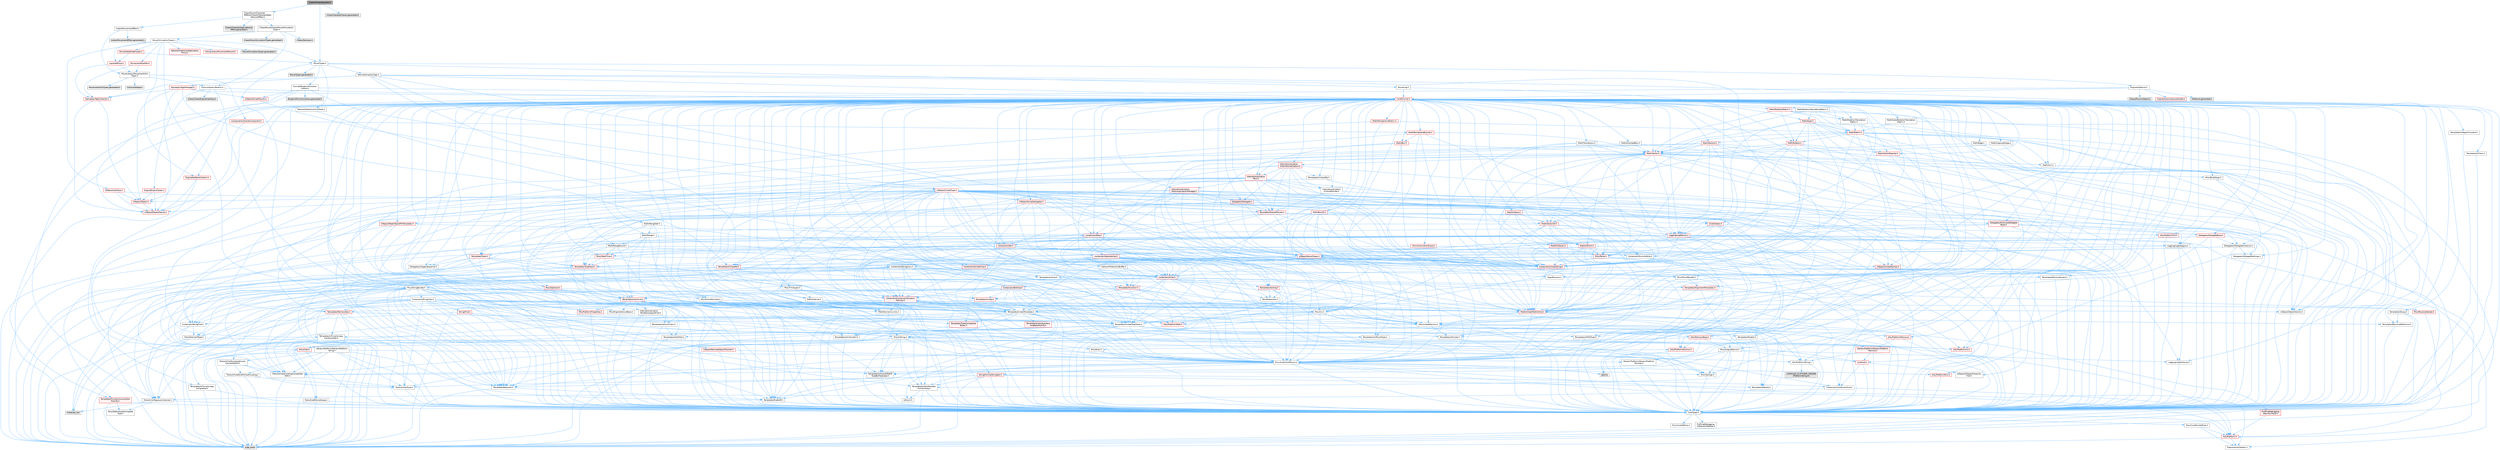 digraph "ChaosCharacterInputs.h"
{
 // INTERACTIVE_SVG=YES
 // LATEX_PDF_SIZE
  bgcolor="transparent";
  edge [fontname=Helvetica,fontsize=10,labelfontname=Helvetica,labelfontsize=10];
  node [fontname=Helvetica,fontsize=10,shape=box,height=0.2,width=0.4];
  Node1 [id="Node000001",label="ChaosCharacterInputs.h",height=0.2,width=0.4,color="gray40", fillcolor="grey60", style="filled", fontcolor="black",tooltip=" "];
  Node1 -> Node2 [id="edge1_Node000001_Node000002",color="steelblue1",style="solid",tooltip=" "];
  Node2 [id="Node000002",label="ChaosMover/Character\l/Effects/ChaosCharacterApply\lVelocityEffect.h",height=0.2,width=0.4,color="grey40", fillcolor="white", style="filled",URL="$d9/db6/ChaosCharacterApplyVelocityEffect_8h.html",tooltip=" "];
  Node2 -> Node3 [id="edge2_Node000002_Node000003",color="steelblue1",style="solid",tooltip=" "];
  Node3 [id="Node000003",label="ChaosMover/ChaosMoverSimulation\lTypes.h",height=0.2,width=0.4,color="grey40", fillcolor="white", style="filled",URL="$d5/de5/ChaosMoverSimulationTypes_8h.html",tooltip=" "];
  Node3 -> Node4 [id="edge3_Node000003_Node000004",color="steelblue1",style="solid",tooltip=" "];
  Node4 [id="Node000004",label="Chaos/Declares.h",height=0.2,width=0.4,color="grey60", fillcolor="#E0E0E0", style="filled",tooltip=" "];
  Node3 -> Node5 [id="edge4_Node000003_Node000005",color="steelblue1",style="solid",tooltip=" "];
  Node5 [id="Node000005",label="CollisionQueryParams.h",height=0.2,width=0.4,color="grey40", fillcolor="white", style="filled",URL="$d0/d44/CollisionQueryParams_8h.html",tooltip=" "];
  Node5 -> Node6 [id="edge5_Node000005_Node000006",color="steelblue1",style="solid",tooltip=" "];
  Node6 [id="Node000006",label="CoreMinimal.h",height=0.2,width=0.4,color="red", fillcolor="#FFF0F0", style="filled",URL="$d7/d67/CoreMinimal_8h.html",tooltip=" "];
  Node6 -> Node7 [id="edge6_Node000006_Node000007",color="steelblue1",style="solid",tooltip=" "];
  Node7 [id="Node000007",label="CoreTypes.h",height=0.2,width=0.4,color="grey40", fillcolor="white", style="filled",URL="$dc/dec/CoreTypes_8h.html",tooltip=" "];
  Node7 -> Node8 [id="edge7_Node000007_Node000008",color="steelblue1",style="solid",tooltip=" "];
  Node8 [id="Node000008",label="HAL/Platform.h",height=0.2,width=0.4,color="red", fillcolor="#FFF0F0", style="filled",URL="$d9/dd0/Platform_8h.html",tooltip=" "];
  Node8 -> Node11 [id="edge8_Node000008_Node000011",color="steelblue1",style="solid",tooltip=" "];
  Node11 [id="Node000011",label="type_traits",height=0.2,width=0.4,color="grey60", fillcolor="#E0E0E0", style="filled",tooltip=" "];
  Node8 -> Node12 [id="edge9_Node000008_Node000012",color="steelblue1",style="solid",tooltip=" "];
  Node12 [id="Node000012",label="PreprocessorHelpers.h",height=0.2,width=0.4,color="grey40", fillcolor="white", style="filled",URL="$db/ddb/PreprocessorHelpers_8h.html",tooltip=" "];
  Node7 -> Node18 [id="edge10_Node000007_Node000018",color="steelblue1",style="solid",tooltip=" "];
  Node18 [id="Node000018",label="ProfilingDebugging\l/UMemoryDefines.h",height=0.2,width=0.4,color="grey40", fillcolor="white", style="filled",URL="$d2/da2/UMemoryDefines_8h.html",tooltip=" "];
  Node7 -> Node19 [id="edge11_Node000007_Node000019",color="steelblue1",style="solid",tooltip=" "];
  Node19 [id="Node000019",label="Misc/CoreMiscDefines.h",height=0.2,width=0.4,color="grey40", fillcolor="white", style="filled",URL="$da/d38/CoreMiscDefines_8h.html",tooltip=" "];
  Node19 -> Node8 [id="edge12_Node000019_Node000008",color="steelblue1",style="solid",tooltip=" "];
  Node19 -> Node12 [id="edge13_Node000019_Node000012",color="steelblue1",style="solid",tooltip=" "];
  Node7 -> Node20 [id="edge14_Node000007_Node000020",color="steelblue1",style="solid",tooltip=" "];
  Node20 [id="Node000020",label="Misc/CoreDefines.h",height=0.2,width=0.4,color="grey40", fillcolor="white", style="filled",URL="$d3/dd2/CoreDefines_8h.html",tooltip=" "];
  Node6 -> Node21 [id="edge15_Node000006_Node000021",color="steelblue1",style="solid",tooltip=" "];
  Node21 [id="Node000021",label="CoreFwd.h",height=0.2,width=0.4,color="red", fillcolor="#FFF0F0", style="filled",URL="$d1/d1e/CoreFwd_8h.html",tooltip=" "];
  Node21 -> Node7 [id="edge16_Node000021_Node000007",color="steelblue1",style="solid",tooltip=" "];
  Node21 -> Node22 [id="edge17_Node000021_Node000022",color="steelblue1",style="solid",tooltip=" "];
  Node22 [id="Node000022",label="Containers/ContainersFwd.h",height=0.2,width=0.4,color="grey40", fillcolor="white", style="filled",URL="$d4/d0a/ContainersFwd_8h.html",tooltip=" "];
  Node22 -> Node8 [id="edge18_Node000022_Node000008",color="steelblue1",style="solid",tooltip=" "];
  Node22 -> Node7 [id="edge19_Node000022_Node000007",color="steelblue1",style="solid",tooltip=" "];
  Node22 -> Node23 [id="edge20_Node000022_Node000023",color="steelblue1",style="solid",tooltip=" "];
  Node23 [id="Node000023",label="Traits/IsContiguousContainer.h",height=0.2,width=0.4,color="grey40", fillcolor="white", style="filled",URL="$d5/d3c/IsContiguousContainer_8h.html",tooltip=" "];
  Node23 -> Node7 [id="edge21_Node000023_Node000007",color="steelblue1",style="solid",tooltip=" "];
  Node23 -> Node24 [id="edge22_Node000023_Node000024",color="steelblue1",style="solid",tooltip=" "];
  Node24 [id="Node000024",label="Misc/StaticAssertComplete\lType.h",height=0.2,width=0.4,color="grey40", fillcolor="white", style="filled",URL="$d5/d4e/StaticAssertCompleteType_8h.html",tooltip=" "];
  Node23 -> Node25 [id="edge23_Node000023_Node000025",color="steelblue1",style="solid",tooltip=" "];
  Node25 [id="Node000025",label="initializer_list",height=0.2,width=0.4,color="grey60", fillcolor="#E0E0E0", style="filled",tooltip=" "];
  Node21 -> Node27 [id="edge24_Node000021_Node000027",color="steelblue1",style="solid",tooltip=" "];
  Node27 [id="Node000027",label="UObject/UObjectHierarchy\lFwd.h",height=0.2,width=0.4,color="grey40", fillcolor="white", style="filled",URL="$d3/d13/UObjectHierarchyFwd_8h.html",tooltip=" "];
  Node6 -> Node27 [id="edge25_Node000006_Node000027",color="steelblue1",style="solid",tooltip=" "];
  Node6 -> Node22 [id="edge26_Node000006_Node000022",color="steelblue1",style="solid",tooltip=" "];
  Node6 -> Node28 [id="edge27_Node000006_Node000028",color="steelblue1",style="solid",tooltip=" "];
  Node28 [id="Node000028",label="Misc/VarArgs.h",height=0.2,width=0.4,color="grey40", fillcolor="white", style="filled",URL="$d5/d6f/VarArgs_8h.html",tooltip=" "];
  Node28 -> Node7 [id="edge28_Node000028_Node000007",color="steelblue1",style="solid",tooltip=" "];
  Node6 -> Node29 [id="edge29_Node000006_Node000029",color="steelblue1",style="solid",tooltip=" "];
  Node29 [id="Node000029",label="Logging/LogVerbosity.h",height=0.2,width=0.4,color="grey40", fillcolor="white", style="filled",URL="$d2/d8f/LogVerbosity_8h.html",tooltip=" "];
  Node29 -> Node7 [id="edge30_Node000029_Node000007",color="steelblue1",style="solid",tooltip=" "];
  Node6 -> Node30 [id="edge31_Node000006_Node000030",color="steelblue1",style="solid",tooltip=" "];
  Node30 [id="Node000030",label="Misc/OutputDevice.h",height=0.2,width=0.4,color="grey40", fillcolor="white", style="filled",URL="$d7/d32/OutputDevice_8h.html",tooltip=" "];
  Node30 -> Node21 [id="edge32_Node000030_Node000021",color="steelblue1",style="solid",tooltip=" "];
  Node30 -> Node7 [id="edge33_Node000030_Node000007",color="steelblue1",style="solid",tooltip=" "];
  Node30 -> Node29 [id="edge34_Node000030_Node000029",color="steelblue1",style="solid",tooltip=" "];
  Node30 -> Node28 [id="edge35_Node000030_Node000028",color="steelblue1",style="solid",tooltip=" "];
  Node30 -> Node31 [id="edge36_Node000030_Node000031",color="steelblue1",style="solid",tooltip=" "];
  Node31 [id="Node000031",label="Templates/IsArrayOrRefOf\lTypeByPredicate.h",height=0.2,width=0.4,color="grey40", fillcolor="white", style="filled",URL="$d6/da1/IsArrayOrRefOfTypeByPredicate_8h.html",tooltip=" "];
  Node31 -> Node7 [id="edge37_Node000031_Node000007",color="steelblue1",style="solid",tooltip=" "];
  Node30 -> Node32 [id="edge38_Node000030_Node000032",color="steelblue1",style="solid",tooltip=" "];
  Node32 [id="Node000032",label="Templates/IsValidVariadic\lFunctionArg.h",height=0.2,width=0.4,color="grey40", fillcolor="white", style="filled",URL="$d0/dc8/IsValidVariadicFunctionArg_8h.html",tooltip=" "];
  Node32 -> Node7 [id="edge39_Node000032_Node000007",color="steelblue1",style="solid",tooltip=" "];
  Node32 -> Node33 [id="edge40_Node000032_Node000033",color="steelblue1",style="solid",tooltip=" "];
  Node33 [id="Node000033",label="IsEnum.h",height=0.2,width=0.4,color="grey40", fillcolor="white", style="filled",URL="$d4/de5/IsEnum_8h.html",tooltip=" "];
  Node32 -> Node11 [id="edge41_Node000032_Node000011",color="steelblue1",style="solid",tooltip=" "];
  Node30 -> Node34 [id="edge42_Node000030_Node000034",color="steelblue1",style="solid",tooltip=" "];
  Node34 [id="Node000034",label="Traits/IsCharEncodingCompatible\lWith.h",height=0.2,width=0.4,color="grey40", fillcolor="white", style="filled",URL="$df/dd1/IsCharEncodingCompatibleWith_8h.html",tooltip=" "];
  Node34 -> Node11 [id="edge43_Node000034_Node000011",color="steelblue1",style="solid",tooltip=" "];
  Node34 -> Node35 [id="edge44_Node000034_Node000035",color="steelblue1",style="solid",tooltip=" "];
  Node35 [id="Node000035",label="Traits/IsCharType.h",height=0.2,width=0.4,color="grey40", fillcolor="white", style="filled",URL="$db/d51/IsCharType_8h.html",tooltip=" "];
  Node35 -> Node7 [id="edge45_Node000035_Node000007",color="steelblue1",style="solid",tooltip=" "];
  Node6 -> Node36 [id="edge46_Node000006_Node000036",color="steelblue1",style="solid",tooltip=" "];
  Node36 [id="Node000036",label="HAL/PlatformCrt.h",height=0.2,width=0.4,color="red", fillcolor="#FFF0F0", style="filled",URL="$d8/d75/PlatformCrt_8h.html",tooltip=" "];
  Node6 -> Node46 [id="edge47_Node000006_Node000046",color="steelblue1",style="solid",tooltip=" "];
  Node46 [id="Node000046",label="HAL/PlatformMisc.h",height=0.2,width=0.4,color="red", fillcolor="#FFF0F0", style="filled",URL="$d0/df5/PlatformMisc_8h.html",tooltip=" "];
  Node46 -> Node7 [id="edge48_Node000046_Node000007",color="steelblue1",style="solid",tooltip=" "];
  Node6 -> Node65 [id="edge49_Node000006_Node000065",color="steelblue1",style="solid",tooltip=" "];
  Node65 [id="Node000065",label="Misc/AssertionMacros.h",height=0.2,width=0.4,color="grey40", fillcolor="white", style="filled",URL="$d0/dfa/AssertionMacros_8h.html",tooltip=" "];
  Node65 -> Node7 [id="edge50_Node000065_Node000007",color="steelblue1",style="solid",tooltip=" "];
  Node65 -> Node8 [id="edge51_Node000065_Node000008",color="steelblue1",style="solid",tooltip=" "];
  Node65 -> Node46 [id="edge52_Node000065_Node000046",color="steelblue1",style="solid",tooltip=" "];
  Node65 -> Node12 [id="edge53_Node000065_Node000012",color="steelblue1",style="solid",tooltip=" "];
  Node65 -> Node66 [id="edge54_Node000065_Node000066",color="steelblue1",style="solid",tooltip=" "];
  Node66 [id="Node000066",label="Templates/EnableIf.h",height=0.2,width=0.4,color="grey40", fillcolor="white", style="filled",URL="$d7/d60/EnableIf_8h.html",tooltip=" "];
  Node66 -> Node7 [id="edge55_Node000066_Node000007",color="steelblue1",style="solid",tooltip=" "];
  Node65 -> Node31 [id="edge56_Node000065_Node000031",color="steelblue1",style="solid",tooltip=" "];
  Node65 -> Node32 [id="edge57_Node000065_Node000032",color="steelblue1",style="solid",tooltip=" "];
  Node65 -> Node34 [id="edge58_Node000065_Node000034",color="steelblue1",style="solid",tooltip=" "];
  Node65 -> Node28 [id="edge59_Node000065_Node000028",color="steelblue1",style="solid",tooltip=" "];
  Node65 -> Node67 [id="edge60_Node000065_Node000067",color="steelblue1",style="solid",tooltip=" "];
  Node67 [id="Node000067",label="String/FormatStringSan.h",height=0.2,width=0.4,color="red", fillcolor="#FFF0F0", style="filled",URL="$d3/d8b/FormatStringSan_8h.html",tooltip=" "];
  Node67 -> Node11 [id="edge61_Node000067_Node000011",color="steelblue1",style="solid",tooltip=" "];
  Node67 -> Node7 [id="edge62_Node000067_Node000007",color="steelblue1",style="solid",tooltip=" "];
  Node67 -> Node68 [id="edge63_Node000067_Node000068",color="steelblue1",style="solid",tooltip=" "];
  Node68 [id="Node000068",label="Templates/Requires.h",height=0.2,width=0.4,color="grey40", fillcolor="white", style="filled",URL="$dc/d96/Requires_8h.html",tooltip=" "];
  Node68 -> Node66 [id="edge64_Node000068_Node000066",color="steelblue1",style="solid",tooltip=" "];
  Node68 -> Node11 [id="edge65_Node000068_Node000011",color="steelblue1",style="solid",tooltip=" "];
  Node67 -> Node69 [id="edge66_Node000067_Node000069",color="steelblue1",style="solid",tooltip=" "];
  Node69 [id="Node000069",label="Templates/Identity.h",height=0.2,width=0.4,color="grey40", fillcolor="white", style="filled",URL="$d0/dd5/Identity_8h.html",tooltip=" "];
  Node67 -> Node32 [id="edge67_Node000067_Node000032",color="steelblue1",style="solid",tooltip=" "];
  Node67 -> Node35 [id="edge68_Node000067_Node000035",color="steelblue1",style="solid",tooltip=" "];
  Node67 -> Node22 [id="edge69_Node000067_Node000022",color="steelblue1",style="solid",tooltip=" "];
  Node65 -> Node73 [id="edge70_Node000065_Node000073",color="steelblue1",style="solid",tooltip=" "];
  Node73 [id="Node000073",label="atomic",height=0.2,width=0.4,color="grey60", fillcolor="#E0E0E0", style="filled",tooltip=" "];
  Node6 -> Node74 [id="edge71_Node000006_Node000074",color="steelblue1",style="solid",tooltip=" "];
  Node74 [id="Node000074",label="Templates/IsPointer.h",height=0.2,width=0.4,color="grey40", fillcolor="white", style="filled",URL="$d7/d05/IsPointer_8h.html",tooltip=" "];
  Node74 -> Node7 [id="edge72_Node000074_Node000007",color="steelblue1",style="solid",tooltip=" "];
  Node6 -> Node75 [id="edge73_Node000006_Node000075",color="steelblue1",style="solid",tooltip=" "];
  Node75 [id="Node000075",label="HAL/PlatformMemory.h",height=0.2,width=0.4,color="red", fillcolor="#FFF0F0", style="filled",URL="$de/d68/PlatformMemory_8h.html",tooltip=" "];
  Node75 -> Node7 [id="edge74_Node000075_Node000007",color="steelblue1",style="solid",tooltip=" "];
  Node75 -> Node76 [id="edge75_Node000075_Node000076",color="steelblue1",style="solid",tooltip=" "];
  Node76 [id="Node000076",label="GenericPlatform/GenericPlatform\lMemory.h",height=0.2,width=0.4,color="red", fillcolor="#FFF0F0", style="filled",URL="$dd/d22/GenericPlatformMemory_8h.html",tooltip=" "];
  Node76 -> Node21 [id="edge76_Node000076_Node000021",color="steelblue1",style="solid",tooltip=" "];
  Node76 -> Node7 [id="edge77_Node000076_Node000007",color="steelblue1",style="solid",tooltip=" "];
  Node76 -> Node77 [id="edge78_Node000076_Node000077",color="steelblue1",style="solid",tooltip=" "];
  Node77 [id="Node000077",label="HAL/PlatformString.h",height=0.2,width=0.4,color="grey40", fillcolor="white", style="filled",URL="$db/db5/PlatformString_8h.html",tooltip=" "];
  Node77 -> Node7 [id="edge79_Node000077_Node000007",color="steelblue1",style="solid",tooltip=" "];
  Node77 -> Node78 [id="edge80_Node000077_Node000078",color="steelblue1",style="solid",tooltip=" "];
  Node78 [id="Node000078",label="COMPILED_PLATFORM_HEADER\l(PlatformString.h)",height=0.2,width=0.4,color="grey60", fillcolor="#E0E0E0", style="filled",tooltip=" "];
  Node6 -> Node58 [id="edge81_Node000006_Node000058",color="steelblue1",style="solid",tooltip=" "];
  Node58 [id="Node000058",label="HAL/PlatformAtomics.h",height=0.2,width=0.4,color="red", fillcolor="#FFF0F0", style="filled",URL="$d3/d36/PlatformAtomics_8h.html",tooltip=" "];
  Node58 -> Node7 [id="edge82_Node000058_Node000007",color="steelblue1",style="solid",tooltip=" "];
  Node6 -> Node80 [id="edge83_Node000006_Node000080",color="steelblue1",style="solid",tooltip=" "];
  Node80 [id="Node000080",label="Misc/Exec.h",height=0.2,width=0.4,color="grey40", fillcolor="white", style="filled",URL="$de/ddb/Exec_8h.html",tooltip=" "];
  Node80 -> Node7 [id="edge84_Node000080_Node000007",color="steelblue1",style="solid",tooltip=" "];
  Node80 -> Node65 [id="edge85_Node000080_Node000065",color="steelblue1",style="solid",tooltip=" "];
  Node6 -> Node81 [id="edge86_Node000006_Node000081",color="steelblue1",style="solid",tooltip=" "];
  Node81 [id="Node000081",label="HAL/MemoryBase.h",height=0.2,width=0.4,color="red", fillcolor="#FFF0F0", style="filled",URL="$d6/d9f/MemoryBase_8h.html",tooltip=" "];
  Node81 -> Node7 [id="edge87_Node000081_Node000007",color="steelblue1",style="solid",tooltip=" "];
  Node81 -> Node58 [id="edge88_Node000081_Node000058",color="steelblue1",style="solid",tooltip=" "];
  Node81 -> Node36 [id="edge89_Node000081_Node000036",color="steelblue1",style="solid",tooltip=" "];
  Node81 -> Node80 [id="edge90_Node000081_Node000080",color="steelblue1",style="solid",tooltip=" "];
  Node81 -> Node30 [id="edge91_Node000081_Node000030",color="steelblue1",style="solid",tooltip=" "];
  Node6 -> Node91 [id="edge92_Node000006_Node000091",color="steelblue1",style="solid",tooltip=" "];
  Node91 [id="Node000091",label="HAL/UnrealMemory.h",height=0.2,width=0.4,color="grey40", fillcolor="white", style="filled",URL="$d9/d96/UnrealMemory_8h.html",tooltip=" "];
  Node91 -> Node7 [id="edge93_Node000091_Node000007",color="steelblue1",style="solid",tooltip=" "];
  Node91 -> Node76 [id="edge94_Node000091_Node000076",color="steelblue1",style="solid",tooltip=" "];
  Node91 -> Node81 [id="edge95_Node000091_Node000081",color="steelblue1",style="solid",tooltip=" "];
  Node91 -> Node75 [id="edge96_Node000091_Node000075",color="steelblue1",style="solid",tooltip=" "];
  Node91 -> Node92 [id="edge97_Node000091_Node000092",color="steelblue1",style="solid",tooltip=" "];
  Node92 [id="Node000092",label="ProfilingDebugging\l/MemoryTrace.h",height=0.2,width=0.4,color="red", fillcolor="#FFF0F0", style="filled",URL="$da/dd7/MemoryTrace_8h.html",tooltip=" "];
  Node92 -> Node8 [id="edge98_Node000092_Node000008",color="steelblue1",style="solid",tooltip=" "];
  Node91 -> Node74 [id="edge99_Node000091_Node000074",color="steelblue1",style="solid",tooltip=" "];
  Node6 -> Node93 [id="edge100_Node000006_Node000093",color="steelblue1",style="solid",tooltip=" "];
  Node93 [id="Node000093",label="Templates/IsArithmetic.h",height=0.2,width=0.4,color="grey40", fillcolor="white", style="filled",URL="$d2/d5d/IsArithmetic_8h.html",tooltip=" "];
  Node93 -> Node7 [id="edge101_Node000093_Node000007",color="steelblue1",style="solid",tooltip=" "];
  Node6 -> Node87 [id="edge102_Node000006_Node000087",color="steelblue1",style="solid",tooltip=" "];
  Node87 [id="Node000087",label="Templates/AndOrNot.h",height=0.2,width=0.4,color="grey40", fillcolor="white", style="filled",URL="$db/d0a/AndOrNot_8h.html",tooltip=" "];
  Node87 -> Node7 [id="edge103_Node000087_Node000007",color="steelblue1",style="solid",tooltip=" "];
  Node6 -> Node94 [id="edge104_Node000006_Node000094",color="steelblue1",style="solid",tooltip=" "];
  Node94 [id="Node000094",label="Templates/IsPODType.h",height=0.2,width=0.4,color="grey40", fillcolor="white", style="filled",URL="$d7/db1/IsPODType_8h.html",tooltip=" "];
  Node94 -> Node7 [id="edge105_Node000094_Node000007",color="steelblue1",style="solid",tooltip=" "];
  Node6 -> Node95 [id="edge106_Node000006_Node000095",color="steelblue1",style="solid",tooltip=" "];
  Node95 [id="Node000095",label="Templates/IsUECoreType.h",height=0.2,width=0.4,color="grey40", fillcolor="white", style="filled",URL="$d1/db8/IsUECoreType_8h.html",tooltip=" "];
  Node95 -> Node7 [id="edge107_Node000095_Node000007",color="steelblue1",style="solid",tooltip=" "];
  Node95 -> Node11 [id="edge108_Node000095_Node000011",color="steelblue1",style="solid",tooltip=" "];
  Node6 -> Node88 [id="edge109_Node000006_Node000088",color="steelblue1",style="solid",tooltip=" "];
  Node88 [id="Node000088",label="Templates/IsTriviallyCopy\lConstructible.h",height=0.2,width=0.4,color="grey40", fillcolor="white", style="filled",URL="$d3/d78/IsTriviallyCopyConstructible_8h.html",tooltip=" "];
  Node88 -> Node7 [id="edge110_Node000088_Node000007",color="steelblue1",style="solid",tooltip=" "];
  Node88 -> Node11 [id="edge111_Node000088_Node000011",color="steelblue1",style="solid",tooltip=" "];
  Node6 -> Node96 [id="edge112_Node000006_Node000096",color="steelblue1",style="solid",tooltip=" "];
  Node96 [id="Node000096",label="Templates/UnrealTypeTraits.h",height=0.2,width=0.4,color="grey40", fillcolor="white", style="filled",URL="$d2/d2d/UnrealTypeTraits_8h.html",tooltip=" "];
  Node96 -> Node7 [id="edge113_Node000096_Node000007",color="steelblue1",style="solid",tooltip=" "];
  Node96 -> Node74 [id="edge114_Node000096_Node000074",color="steelblue1",style="solid",tooltip=" "];
  Node96 -> Node65 [id="edge115_Node000096_Node000065",color="steelblue1",style="solid",tooltip=" "];
  Node96 -> Node87 [id="edge116_Node000096_Node000087",color="steelblue1",style="solid",tooltip=" "];
  Node96 -> Node66 [id="edge117_Node000096_Node000066",color="steelblue1",style="solid",tooltip=" "];
  Node96 -> Node93 [id="edge118_Node000096_Node000093",color="steelblue1",style="solid",tooltip=" "];
  Node96 -> Node33 [id="edge119_Node000096_Node000033",color="steelblue1",style="solid",tooltip=" "];
  Node96 -> Node97 [id="edge120_Node000096_Node000097",color="steelblue1",style="solid",tooltip=" "];
  Node97 [id="Node000097",label="Templates/Models.h",height=0.2,width=0.4,color="grey40", fillcolor="white", style="filled",URL="$d3/d0c/Models_8h.html",tooltip=" "];
  Node97 -> Node69 [id="edge121_Node000097_Node000069",color="steelblue1",style="solid",tooltip=" "];
  Node96 -> Node94 [id="edge122_Node000096_Node000094",color="steelblue1",style="solid",tooltip=" "];
  Node96 -> Node95 [id="edge123_Node000096_Node000095",color="steelblue1",style="solid",tooltip=" "];
  Node96 -> Node88 [id="edge124_Node000096_Node000088",color="steelblue1",style="solid",tooltip=" "];
  Node6 -> Node66 [id="edge125_Node000006_Node000066",color="steelblue1",style="solid",tooltip=" "];
  Node6 -> Node98 [id="edge126_Node000006_Node000098",color="steelblue1",style="solid",tooltip=" "];
  Node98 [id="Node000098",label="Templates/RemoveReference.h",height=0.2,width=0.4,color="grey40", fillcolor="white", style="filled",URL="$da/dbe/RemoveReference_8h.html",tooltip=" "];
  Node98 -> Node7 [id="edge127_Node000098_Node000007",color="steelblue1",style="solid",tooltip=" "];
  Node6 -> Node99 [id="edge128_Node000006_Node000099",color="steelblue1",style="solid",tooltip=" "];
  Node99 [id="Node000099",label="Templates/IntegralConstant.h",height=0.2,width=0.4,color="grey40", fillcolor="white", style="filled",URL="$db/d1b/IntegralConstant_8h.html",tooltip=" "];
  Node99 -> Node7 [id="edge129_Node000099_Node000007",color="steelblue1",style="solid",tooltip=" "];
  Node6 -> Node100 [id="edge130_Node000006_Node000100",color="steelblue1",style="solid",tooltip=" "];
  Node100 [id="Node000100",label="Templates/IsClass.h",height=0.2,width=0.4,color="grey40", fillcolor="white", style="filled",URL="$db/dcb/IsClass_8h.html",tooltip=" "];
  Node100 -> Node7 [id="edge131_Node000100_Node000007",color="steelblue1",style="solid",tooltip=" "];
  Node6 -> Node101 [id="edge132_Node000006_Node000101",color="steelblue1",style="solid",tooltip=" "];
  Node101 [id="Node000101",label="Templates/TypeCompatible\lBytes.h",height=0.2,width=0.4,color="red", fillcolor="#FFF0F0", style="filled",URL="$df/d0a/TypeCompatibleBytes_8h.html",tooltip=" "];
  Node101 -> Node7 [id="edge133_Node000101_Node000007",color="steelblue1",style="solid",tooltip=" "];
  Node101 -> Node11 [id="edge134_Node000101_Node000011",color="steelblue1",style="solid",tooltip=" "];
  Node6 -> Node23 [id="edge135_Node000006_Node000023",color="steelblue1",style="solid",tooltip=" "];
  Node6 -> Node102 [id="edge136_Node000006_Node000102",color="steelblue1",style="solid",tooltip=" "];
  Node102 [id="Node000102",label="Templates/UnrealTemplate.h",height=0.2,width=0.4,color="grey40", fillcolor="white", style="filled",URL="$d4/d24/UnrealTemplate_8h.html",tooltip=" "];
  Node102 -> Node7 [id="edge137_Node000102_Node000007",color="steelblue1",style="solid",tooltip=" "];
  Node102 -> Node74 [id="edge138_Node000102_Node000074",color="steelblue1",style="solid",tooltip=" "];
  Node102 -> Node91 [id="edge139_Node000102_Node000091",color="steelblue1",style="solid",tooltip=" "];
  Node102 -> Node103 [id="edge140_Node000102_Node000103",color="steelblue1",style="solid",tooltip=" "];
  Node103 [id="Node000103",label="Templates/CopyQualifiers\lAndRefsFromTo.h",height=0.2,width=0.4,color="red", fillcolor="#FFF0F0", style="filled",URL="$d3/db3/CopyQualifiersAndRefsFromTo_8h.html",tooltip=" "];
  Node102 -> Node96 [id="edge141_Node000102_Node000096",color="steelblue1",style="solid",tooltip=" "];
  Node102 -> Node98 [id="edge142_Node000102_Node000098",color="steelblue1",style="solid",tooltip=" "];
  Node102 -> Node68 [id="edge143_Node000102_Node000068",color="steelblue1",style="solid",tooltip=" "];
  Node102 -> Node101 [id="edge144_Node000102_Node000101",color="steelblue1",style="solid",tooltip=" "];
  Node102 -> Node69 [id="edge145_Node000102_Node000069",color="steelblue1",style="solid",tooltip=" "];
  Node102 -> Node23 [id="edge146_Node000102_Node000023",color="steelblue1",style="solid",tooltip=" "];
  Node102 -> Node105 [id="edge147_Node000102_Node000105",color="steelblue1",style="solid",tooltip=" "];
  Node105 [id="Node000105",label="Traits/UseBitwiseSwap.h",height=0.2,width=0.4,color="grey40", fillcolor="white", style="filled",URL="$db/df3/UseBitwiseSwap_8h.html",tooltip=" "];
  Node105 -> Node7 [id="edge148_Node000105_Node000007",color="steelblue1",style="solid",tooltip=" "];
  Node105 -> Node11 [id="edge149_Node000105_Node000011",color="steelblue1",style="solid",tooltip=" "];
  Node102 -> Node11 [id="edge150_Node000102_Node000011",color="steelblue1",style="solid",tooltip=" "];
  Node6 -> Node51 [id="edge151_Node000006_Node000051",color="steelblue1",style="solid",tooltip=" "];
  Node51 [id="Node000051",label="Math/NumericLimits.h",height=0.2,width=0.4,color="grey40", fillcolor="white", style="filled",URL="$df/d1b/NumericLimits_8h.html",tooltip=" "];
  Node51 -> Node7 [id="edge152_Node000051_Node000007",color="steelblue1",style="solid",tooltip=" "];
  Node6 -> Node106 [id="edge153_Node000006_Node000106",color="steelblue1",style="solid",tooltip=" "];
  Node106 [id="Node000106",label="HAL/PlatformMath.h",height=0.2,width=0.4,color="red", fillcolor="#FFF0F0", style="filled",URL="$dc/d53/PlatformMath_8h.html",tooltip=" "];
  Node106 -> Node7 [id="edge154_Node000106_Node000007",color="steelblue1",style="solid",tooltip=" "];
  Node6 -> Node89 [id="edge155_Node000006_Node000089",color="steelblue1",style="solid",tooltip=" "];
  Node89 [id="Node000089",label="Templates/IsTriviallyCopy\lAssignable.h",height=0.2,width=0.4,color="grey40", fillcolor="white", style="filled",URL="$d2/df2/IsTriviallyCopyAssignable_8h.html",tooltip=" "];
  Node89 -> Node7 [id="edge156_Node000089_Node000007",color="steelblue1",style="solid",tooltip=" "];
  Node89 -> Node11 [id="edge157_Node000089_Node000011",color="steelblue1",style="solid",tooltip=" "];
  Node6 -> Node114 [id="edge158_Node000006_Node000114",color="steelblue1",style="solid",tooltip=" "];
  Node114 [id="Node000114",label="Templates/MemoryOps.h",height=0.2,width=0.4,color="red", fillcolor="#FFF0F0", style="filled",URL="$db/dea/MemoryOps_8h.html",tooltip=" "];
  Node114 -> Node7 [id="edge159_Node000114_Node000007",color="steelblue1",style="solid",tooltip=" "];
  Node114 -> Node91 [id="edge160_Node000114_Node000091",color="steelblue1",style="solid",tooltip=" "];
  Node114 -> Node89 [id="edge161_Node000114_Node000089",color="steelblue1",style="solid",tooltip=" "];
  Node114 -> Node88 [id="edge162_Node000114_Node000088",color="steelblue1",style="solid",tooltip=" "];
  Node114 -> Node68 [id="edge163_Node000114_Node000068",color="steelblue1",style="solid",tooltip=" "];
  Node114 -> Node96 [id="edge164_Node000114_Node000096",color="steelblue1",style="solid",tooltip=" "];
  Node114 -> Node105 [id="edge165_Node000114_Node000105",color="steelblue1",style="solid",tooltip=" "];
  Node114 -> Node11 [id="edge166_Node000114_Node000011",color="steelblue1",style="solid",tooltip=" "];
  Node6 -> Node115 [id="edge167_Node000006_Node000115",color="steelblue1",style="solid",tooltip=" "];
  Node115 [id="Node000115",label="Containers/ContainerAllocation\lPolicies.h",height=0.2,width=0.4,color="red", fillcolor="#FFF0F0", style="filled",URL="$d7/dff/ContainerAllocationPolicies_8h.html",tooltip=" "];
  Node115 -> Node7 [id="edge168_Node000115_Node000007",color="steelblue1",style="solid",tooltip=" "];
  Node115 -> Node115 [id="edge169_Node000115_Node000115",color="steelblue1",style="solid",tooltip=" "];
  Node115 -> Node106 [id="edge170_Node000115_Node000106",color="steelblue1",style="solid",tooltip=" "];
  Node115 -> Node91 [id="edge171_Node000115_Node000091",color="steelblue1",style="solid",tooltip=" "];
  Node115 -> Node51 [id="edge172_Node000115_Node000051",color="steelblue1",style="solid",tooltip=" "];
  Node115 -> Node65 [id="edge173_Node000115_Node000065",color="steelblue1",style="solid",tooltip=" "];
  Node115 -> Node114 [id="edge174_Node000115_Node000114",color="steelblue1",style="solid",tooltip=" "];
  Node115 -> Node101 [id="edge175_Node000115_Node000101",color="steelblue1",style="solid",tooltip=" "];
  Node115 -> Node11 [id="edge176_Node000115_Node000011",color="steelblue1",style="solid",tooltip=" "];
  Node6 -> Node118 [id="edge177_Node000006_Node000118",color="steelblue1",style="solid",tooltip=" "];
  Node118 [id="Node000118",label="Templates/IsEnumClass.h",height=0.2,width=0.4,color="grey40", fillcolor="white", style="filled",URL="$d7/d15/IsEnumClass_8h.html",tooltip=" "];
  Node118 -> Node7 [id="edge178_Node000118_Node000007",color="steelblue1",style="solid",tooltip=" "];
  Node118 -> Node87 [id="edge179_Node000118_Node000087",color="steelblue1",style="solid",tooltip=" "];
  Node6 -> Node119 [id="edge180_Node000006_Node000119",color="steelblue1",style="solid",tooltip=" "];
  Node119 [id="Node000119",label="HAL/PlatformProperties.h",height=0.2,width=0.4,color="red", fillcolor="#FFF0F0", style="filled",URL="$d9/db0/PlatformProperties_8h.html",tooltip=" "];
  Node119 -> Node7 [id="edge181_Node000119_Node000007",color="steelblue1",style="solid",tooltip=" "];
  Node6 -> Node122 [id="edge182_Node000006_Node000122",color="steelblue1",style="solid",tooltip=" "];
  Node122 [id="Node000122",label="Misc/EngineVersionBase.h",height=0.2,width=0.4,color="grey40", fillcolor="white", style="filled",URL="$d5/d2b/EngineVersionBase_8h.html",tooltip=" "];
  Node122 -> Node7 [id="edge183_Node000122_Node000007",color="steelblue1",style="solid",tooltip=" "];
  Node6 -> Node123 [id="edge184_Node000006_Node000123",color="steelblue1",style="solid",tooltip=" "];
  Node123 [id="Node000123",label="Internationalization\l/TextNamespaceFwd.h",height=0.2,width=0.4,color="grey40", fillcolor="white", style="filled",URL="$d8/d97/TextNamespaceFwd_8h.html",tooltip=" "];
  Node123 -> Node7 [id="edge185_Node000123_Node000007",color="steelblue1",style="solid",tooltip=" "];
  Node6 -> Node124 [id="edge186_Node000006_Node000124",color="steelblue1",style="solid",tooltip=" "];
  Node124 [id="Node000124",label="Serialization/Archive.h",height=0.2,width=0.4,color="red", fillcolor="#FFF0F0", style="filled",URL="$d7/d3b/Archive_8h.html",tooltip=" "];
  Node124 -> Node21 [id="edge187_Node000124_Node000021",color="steelblue1",style="solid",tooltip=" "];
  Node124 -> Node7 [id="edge188_Node000124_Node000007",color="steelblue1",style="solid",tooltip=" "];
  Node124 -> Node119 [id="edge189_Node000124_Node000119",color="steelblue1",style="solid",tooltip=" "];
  Node124 -> Node123 [id="edge190_Node000124_Node000123",color="steelblue1",style="solid",tooltip=" "];
  Node124 -> Node65 [id="edge191_Node000124_Node000065",color="steelblue1",style="solid",tooltip=" "];
  Node124 -> Node122 [id="edge192_Node000124_Node000122",color="steelblue1",style="solid",tooltip=" "];
  Node124 -> Node28 [id="edge193_Node000124_Node000028",color="steelblue1",style="solid",tooltip=" "];
  Node124 -> Node66 [id="edge194_Node000124_Node000066",color="steelblue1",style="solid",tooltip=" "];
  Node124 -> Node31 [id="edge195_Node000124_Node000031",color="steelblue1",style="solid",tooltip=" "];
  Node124 -> Node118 [id="edge196_Node000124_Node000118",color="steelblue1",style="solid",tooltip=" "];
  Node124 -> Node32 [id="edge197_Node000124_Node000032",color="steelblue1",style="solid",tooltip=" "];
  Node124 -> Node102 [id="edge198_Node000124_Node000102",color="steelblue1",style="solid",tooltip=" "];
  Node124 -> Node34 [id="edge199_Node000124_Node000034",color="steelblue1",style="solid",tooltip=" "];
  Node124 -> Node127 [id="edge200_Node000124_Node000127",color="steelblue1",style="solid",tooltip=" "];
  Node127 [id="Node000127",label="UObject/ObjectVersion.h",height=0.2,width=0.4,color="grey40", fillcolor="white", style="filled",URL="$da/d63/ObjectVersion_8h.html",tooltip=" "];
  Node127 -> Node7 [id="edge201_Node000127_Node000007",color="steelblue1",style="solid",tooltip=" "];
  Node6 -> Node128 [id="edge202_Node000006_Node000128",color="steelblue1",style="solid",tooltip=" "];
  Node128 [id="Node000128",label="Templates/Less.h",height=0.2,width=0.4,color="grey40", fillcolor="white", style="filled",URL="$de/dc8/Less_8h.html",tooltip=" "];
  Node128 -> Node7 [id="edge203_Node000128_Node000007",color="steelblue1",style="solid",tooltip=" "];
  Node128 -> Node102 [id="edge204_Node000128_Node000102",color="steelblue1",style="solid",tooltip=" "];
  Node6 -> Node129 [id="edge205_Node000006_Node000129",color="steelblue1",style="solid",tooltip=" "];
  Node129 [id="Node000129",label="Templates/Sorting.h",height=0.2,width=0.4,color="red", fillcolor="#FFF0F0", style="filled",URL="$d3/d9e/Sorting_8h.html",tooltip=" "];
  Node129 -> Node7 [id="edge206_Node000129_Node000007",color="steelblue1",style="solid",tooltip=" "];
  Node129 -> Node106 [id="edge207_Node000129_Node000106",color="steelblue1",style="solid",tooltip=" "];
  Node129 -> Node128 [id="edge208_Node000129_Node000128",color="steelblue1",style="solid",tooltip=" "];
  Node6 -> Node140 [id="edge209_Node000006_Node000140",color="steelblue1",style="solid",tooltip=" "];
  Node140 [id="Node000140",label="Misc/Char.h",height=0.2,width=0.4,color="red", fillcolor="#FFF0F0", style="filled",URL="$d0/d58/Char_8h.html",tooltip=" "];
  Node140 -> Node7 [id="edge210_Node000140_Node000007",color="steelblue1",style="solid",tooltip=" "];
  Node140 -> Node11 [id="edge211_Node000140_Node000011",color="steelblue1",style="solid",tooltip=" "];
  Node6 -> Node143 [id="edge212_Node000006_Node000143",color="steelblue1",style="solid",tooltip=" "];
  Node143 [id="Node000143",label="GenericPlatform/GenericPlatform\lStricmp.h",height=0.2,width=0.4,color="grey40", fillcolor="white", style="filled",URL="$d2/d86/GenericPlatformStricmp_8h.html",tooltip=" "];
  Node143 -> Node7 [id="edge213_Node000143_Node000007",color="steelblue1",style="solid",tooltip=" "];
  Node6 -> Node144 [id="edge214_Node000006_Node000144",color="steelblue1",style="solid",tooltip=" "];
  Node144 [id="Node000144",label="GenericPlatform/GenericPlatform\lString.h",height=0.2,width=0.4,color="grey40", fillcolor="white", style="filled",URL="$dd/d20/GenericPlatformString_8h.html",tooltip=" "];
  Node144 -> Node7 [id="edge215_Node000144_Node000007",color="steelblue1",style="solid",tooltip=" "];
  Node144 -> Node143 [id="edge216_Node000144_Node000143",color="steelblue1",style="solid",tooltip=" "];
  Node144 -> Node66 [id="edge217_Node000144_Node000066",color="steelblue1",style="solid",tooltip=" "];
  Node144 -> Node34 [id="edge218_Node000144_Node000034",color="steelblue1",style="solid",tooltip=" "];
  Node144 -> Node145 [id="edge219_Node000144_Node000145",color="steelblue1",style="solid",tooltip=" "];
  Node145 [id="Node000145",label="Traits/IsCharEncodingSimply\lConvertibleTo.h",height=0.2,width=0.4,color="grey40", fillcolor="white", style="filled",URL="$d4/dee/IsCharEncodingSimplyConvertibleTo_8h.html",tooltip=" "];
  Node145 -> Node11 [id="edge220_Node000145_Node000011",color="steelblue1",style="solid",tooltip=" "];
  Node145 -> Node34 [id="edge221_Node000145_Node000034",color="steelblue1",style="solid",tooltip=" "];
  Node145 -> Node146 [id="edge222_Node000145_Node000146",color="steelblue1",style="solid",tooltip=" "];
  Node146 [id="Node000146",label="Traits/IsFixedWidthCharEncoding.h",height=0.2,width=0.4,color="grey40", fillcolor="white", style="filled",URL="$dc/d9e/IsFixedWidthCharEncoding_8h.html",tooltip=" "];
  Node146 -> Node11 [id="edge223_Node000146_Node000011",color="steelblue1",style="solid",tooltip=" "];
  Node146 -> Node35 [id="edge224_Node000146_Node000035",color="steelblue1",style="solid",tooltip=" "];
  Node145 -> Node35 [id="edge225_Node000145_Node000035",color="steelblue1",style="solid",tooltip=" "];
  Node144 -> Node35 [id="edge226_Node000144_Node000035",color="steelblue1",style="solid",tooltip=" "];
  Node144 -> Node146 [id="edge227_Node000144_Node000146",color="steelblue1",style="solid",tooltip=" "];
  Node144 -> Node11 [id="edge228_Node000144_Node000011",color="steelblue1",style="solid",tooltip=" "];
  Node6 -> Node77 [id="edge229_Node000006_Node000077",color="steelblue1",style="solid",tooltip=" "];
  Node6 -> Node147 [id="edge230_Node000006_Node000147",color="steelblue1",style="solid",tooltip=" "];
  Node147 [id="Node000147",label="Misc/CString.h",height=0.2,width=0.4,color="grey40", fillcolor="white", style="filled",URL="$d2/d49/CString_8h.html",tooltip=" "];
  Node147 -> Node7 [id="edge231_Node000147_Node000007",color="steelblue1",style="solid",tooltip=" "];
  Node147 -> Node36 [id="edge232_Node000147_Node000036",color="steelblue1",style="solid",tooltip=" "];
  Node147 -> Node77 [id="edge233_Node000147_Node000077",color="steelblue1",style="solid",tooltip=" "];
  Node147 -> Node65 [id="edge234_Node000147_Node000065",color="steelblue1",style="solid",tooltip=" "];
  Node147 -> Node140 [id="edge235_Node000147_Node000140",color="steelblue1",style="solid",tooltip=" "];
  Node147 -> Node28 [id="edge236_Node000147_Node000028",color="steelblue1",style="solid",tooltip=" "];
  Node147 -> Node31 [id="edge237_Node000147_Node000031",color="steelblue1",style="solid",tooltip=" "];
  Node147 -> Node32 [id="edge238_Node000147_Node000032",color="steelblue1",style="solid",tooltip=" "];
  Node147 -> Node34 [id="edge239_Node000147_Node000034",color="steelblue1",style="solid",tooltip=" "];
  Node6 -> Node148 [id="edge240_Node000006_Node000148",color="steelblue1",style="solid",tooltip=" "];
  Node148 [id="Node000148",label="Misc/Crc.h",height=0.2,width=0.4,color="grey40", fillcolor="white", style="filled",URL="$d4/dd2/Crc_8h.html",tooltip=" "];
  Node148 -> Node7 [id="edge241_Node000148_Node000007",color="steelblue1",style="solid",tooltip=" "];
  Node148 -> Node77 [id="edge242_Node000148_Node000077",color="steelblue1",style="solid",tooltip=" "];
  Node148 -> Node65 [id="edge243_Node000148_Node000065",color="steelblue1",style="solid",tooltip=" "];
  Node148 -> Node147 [id="edge244_Node000148_Node000147",color="steelblue1",style="solid",tooltip=" "];
  Node148 -> Node140 [id="edge245_Node000148_Node000140",color="steelblue1",style="solid",tooltip=" "];
  Node148 -> Node96 [id="edge246_Node000148_Node000096",color="steelblue1",style="solid",tooltip=" "];
  Node148 -> Node35 [id="edge247_Node000148_Node000035",color="steelblue1",style="solid",tooltip=" "];
  Node6 -> Node139 [id="edge248_Node000006_Node000139",color="steelblue1",style="solid",tooltip=" "];
  Node139 [id="Node000139",label="Math/UnrealMathUtility.h",height=0.2,width=0.4,color="red", fillcolor="#FFF0F0", style="filled",URL="$db/db8/UnrealMathUtility_8h.html",tooltip=" "];
  Node139 -> Node7 [id="edge249_Node000139_Node000007",color="steelblue1",style="solid",tooltip=" "];
  Node139 -> Node65 [id="edge250_Node000139_Node000065",color="steelblue1",style="solid",tooltip=" "];
  Node139 -> Node106 [id="edge251_Node000139_Node000106",color="steelblue1",style="solid",tooltip=" "];
  Node139 -> Node69 [id="edge252_Node000139_Node000069",color="steelblue1",style="solid",tooltip=" "];
  Node139 -> Node68 [id="edge253_Node000139_Node000068",color="steelblue1",style="solid",tooltip=" "];
  Node6 -> Node149 [id="edge254_Node000006_Node000149",color="steelblue1",style="solid",tooltip=" "];
  Node149 [id="Node000149",label="Containers/UnrealString.h",height=0.2,width=0.4,color="red", fillcolor="#FFF0F0", style="filled",URL="$d5/dba/UnrealString_8h.html",tooltip=" "];
  Node6 -> Node153 [id="edge255_Node000006_Node000153",color="steelblue1",style="solid",tooltip=" "];
  Node153 [id="Node000153",label="Containers/Array.h",height=0.2,width=0.4,color="red", fillcolor="#FFF0F0", style="filled",URL="$df/dd0/Array_8h.html",tooltip=" "];
  Node153 -> Node7 [id="edge256_Node000153_Node000007",color="steelblue1",style="solid",tooltip=" "];
  Node153 -> Node65 [id="edge257_Node000153_Node000065",color="steelblue1",style="solid",tooltip=" "];
  Node153 -> Node156 [id="edge258_Node000153_Node000156",color="steelblue1",style="solid",tooltip=" "];
  Node156 [id="Node000156",label="Misc/ReverseIterate.h",height=0.2,width=0.4,color="red", fillcolor="#FFF0F0", style="filled",URL="$db/de3/ReverseIterate_8h.html",tooltip=" "];
  Node156 -> Node8 [id="edge259_Node000156_Node000008",color="steelblue1",style="solid",tooltip=" "];
  Node153 -> Node91 [id="edge260_Node000153_Node000091",color="steelblue1",style="solid",tooltip=" "];
  Node153 -> Node96 [id="edge261_Node000153_Node000096",color="steelblue1",style="solid",tooltip=" "];
  Node153 -> Node102 [id="edge262_Node000153_Node000102",color="steelblue1",style="solid",tooltip=" "];
  Node153 -> Node115 [id="edge263_Node000153_Node000115",color="steelblue1",style="solid",tooltip=" "];
  Node153 -> Node124 [id="edge264_Node000153_Node000124",color="steelblue1",style="solid",tooltip=" "];
  Node153 -> Node132 [id="edge265_Node000153_Node000132",color="steelblue1",style="solid",tooltip=" "];
  Node132 [id="Node000132",label="Templates/Invoke.h",height=0.2,width=0.4,color="red", fillcolor="#FFF0F0", style="filled",URL="$d7/deb/Invoke_8h.html",tooltip=" "];
  Node132 -> Node7 [id="edge266_Node000132_Node000007",color="steelblue1",style="solid",tooltip=" "];
  Node132 -> Node102 [id="edge267_Node000132_Node000102",color="steelblue1",style="solid",tooltip=" "];
  Node132 -> Node11 [id="edge268_Node000132_Node000011",color="steelblue1",style="solid",tooltip=" "];
  Node153 -> Node128 [id="edge269_Node000153_Node000128",color="steelblue1",style="solid",tooltip=" "];
  Node153 -> Node68 [id="edge270_Node000153_Node000068",color="steelblue1",style="solid",tooltip=" "];
  Node153 -> Node129 [id="edge271_Node000153_Node000129",color="steelblue1",style="solid",tooltip=" "];
  Node153 -> Node176 [id="edge272_Node000153_Node000176",color="steelblue1",style="solid",tooltip=" "];
  Node176 [id="Node000176",label="Templates/AlignmentTemplates.h",height=0.2,width=0.4,color="red", fillcolor="#FFF0F0", style="filled",URL="$dd/d32/AlignmentTemplates_8h.html",tooltip=" "];
  Node176 -> Node7 [id="edge273_Node000176_Node000007",color="steelblue1",style="solid",tooltip=" "];
  Node176 -> Node74 [id="edge274_Node000176_Node000074",color="steelblue1",style="solid",tooltip=" "];
  Node153 -> Node49 [id="edge275_Node000153_Node000049",color="steelblue1",style="solid",tooltip=" "];
  Node49 [id="Node000049",label="Traits/ElementType.h",height=0.2,width=0.4,color="grey40", fillcolor="white", style="filled",URL="$d5/d4f/ElementType_8h.html",tooltip=" "];
  Node49 -> Node8 [id="edge276_Node000049_Node000008",color="steelblue1",style="solid",tooltip=" "];
  Node49 -> Node25 [id="edge277_Node000049_Node000025",color="steelblue1",style="solid",tooltip=" "];
  Node49 -> Node11 [id="edge278_Node000049_Node000011",color="steelblue1",style="solid",tooltip=" "];
  Node153 -> Node11 [id="edge279_Node000153_Node000011",color="steelblue1",style="solid",tooltip=" "];
  Node6 -> Node177 [id="edge280_Node000006_Node000177",color="steelblue1",style="solid",tooltip=" "];
  Node177 [id="Node000177",label="Misc/FrameNumber.h",height=0.2,width=0.4,color="grey40", fillcolor="white", style="filled",URL="$dd/dbd/FrameNumber_8h.html",tooltip=" "];
  Node177 -> Node7 [id="edge281_Node000177_Node000007",color="steelblue1",style="solid",tooltip=" "];
  Node177 -> Node51 [id="edge282_Node000177_Node000051",color="steelblue1",style="solid",tooltip=" "];
  Node177 -> Node139 [id="edge283_Node000177_Node000139",color="steelblue1",style="solid",tooltip=" "];
  Node177 -> Node66 [id="edge284_Node000177_Node000066",color="steelblue1",style="solid",tooltip=" "];
  Node177 -> Node96 [id="edge285_Node000177_Node000096",color="steelblue1",style="solid",tooltip=" "];
  Node6 -> Node178 [id="edge286_Node000006_Node000178",color="steelblue1",style="solid",tooltip=" "];
  Node178 [id="Node000178",label="Misc/Timespan.h",height=0.2,width=0.4,color="grey40", fillcolor="white", style="filled",URL="$da/dd9/Timespan_8h.html",tooltip=" "];
  Node178 -> Node7 [id="edge287_Node000178_Node000007",color="steelblue1",style="solid",tooltip=" "];
  Node178 -> Node179 [id="edge288_Node000178_Node000179",color="steelblue1",style="solid",tooltip=" "];
  Node179 [id="Node000179",label="Math/Interval.h",height=0.2,width=0.4,color="grey40", fillcolor="white", style="filled",URL="$d1/d55/Interval_8h.html",tooltip=" "];
  Node179 -> Node7 [id="edge289_Node000179_Node000007",color="steelblue1",style="solid",tooltip=" "];
  Node179 -> Node93 [id="edge290_Node000179_Node000093",color="steelblue1",style="solid",tooltip=" "];
  Node179 -> Node96 [id="edge291_Node000179_Node000096",color="steelblue1",style="solid",tooltip=" "];
  Node179 -> Node51 [id="edge292_Node000179_Node000051",color="steelblue1",style="solid",tooltip=" "];
  Node179 -> Node139 [id="edge293_Node000179_Node000139",color="steelblue1",style="solid",tooltip=" "];
  Node178 -> Node139 [id="edge294_Node000178_Node000139",color="steelblue1",style="solid",tooltip=" "];
  Node178 -> Node65 [id="edge295_Node000178_Node000065",color="steelblue1",style="solid",tooltip=" "];
  Node6 -> Node180 [id="edge296_Node000006_Node000180",color="steelblue1",style="solid",tooltip=" "];
  Node180 [id="Node000180",label="Containers/StringConv.h",height=0.2,width=0.4,color="grey40", fillcolor="white", style="filled",URL="$d3/ddf/StringConv_8h.html",tooltip=" "];
  Node180 -> Node7 [id="edge297_Node000180_Node000007",color="steelblue1",style="solid",tooltip=" "];
  Node180 -> Node65 [id="edge298_Node000180_Node000065",color="steelblue1",style="solid",tooltip=" "];
  Node180 -> Node115 [id="edge299_Node000180_Node000115",color="steelblue1",style="solid",tooltip=" "];
  Node180 -> Node153 [id="edge300_Node000180_Node000153",color="steelblue1",style="solid",tooltip=" "];
  Node180 -> Node147 [id="edge301_Node000180_Node000147",color="steelblue1",style="solid",tooltip=" "];
  Node180 -> Node181 [id="edge302_Node000180_Node000181",color="steelblue1",style="solid",tooltip=" "];
  Node181 [id="Node000181",label="Templates/IsArray.h",height=0.2,width=0.4,color="grey40", fillcolor="white", style="filled",URL="$d8/d8d/IsArray_8h.html",tooltip=" "];
  Node181 -> Node7 [id="edge303_Node000181_Node000007",color="steelblue1",style="solid",tooltip=" "];
  Node180 -> Node102 [id="edge304_Node000180_Node000102",color="steelblue1",style="solid",tooltip=" "];
  Node180 -> Node96 [id="edge305_Node000180_Node000096",color="steelblue1",style="solid",tooltip=" "];
  Node180 -> Node49 [id="edge306_Node000180_Node000049",color="steelblue1",style="solid",tooltip=" "];
  Node180 -> Node34 [id="edge307_Node000180_Node000034",color="steelblue1",style="solid",tooltip=" "];
  Node180 -> Node23 [id="edge308_Node000180_Node000023",color="steelblue1",style="solid",tooltip=" "];
  Node180 -> Node11 [id="edge309_Node000180_Node000011",color="steelblue1",style="solid",tooltip=" "];
  Node6 -> Node182 [id="edge310_Node000006_Node000182",color="steelblue1",style="solid",tooltip=" "];
  Node182 [id="Node000182",label="UObject/UnrealNames.h",height=0.2,width=0.4,color="red", fillcolor="#FFF0F0", style="filled",URL="$d8/db1/UnrealNames_8h.html",tooltip=" "];
  Node182 -> Node7 [id="edge311_Node000182_Node000007",color="steelblue1",style="solid",tooltip=" "];
  Node6 -> Node184 [id="edge312_Node000006_Node000184",color="steelblue1",style="solid",tooltip=" "];
  Node184 [id="Node000184",label="UObject/NameTypes.h",height=0.2,width=0.4,color="red", fillcolor="#FFF0F0", style="filled",URL="$d6/d35/NameTypes_8h.html",tooltip=" "];
  Node184 -> Node7 [id="edge313_Node000184_Node000007",color="steelblue1",style="solid",tooltip=" "];
  Node184 -> Node65 [id="edge314_Node000184_Node000065",color="steelblue1",style="solid",tooltip=" "];
  Node184 -> Node91 [id="edge315_Node000184_Node000091",color="steelblue1",style="solid",tooltip=" "];
  Node184 -> Node96 [id="edge316_Node000184_Node000096",color="steelblue1",style="solid",tooltip=" "];
  Node184 -> Node102 [id="edge317_Node000184_Node000102",color="steelblue1",style="solid",tooltip=" "];
  Node184 -> Node149 [id="edge318_Node000184_Node000149",color="steelblue1",style="solid",tooltip=" "];
  Node184 -> Node180 [id="edge319_Node000184_Node000180",color="steelblue1",style="solid",tooltip=" "];
  Node184 -> Node48 [id="edge320_Node000184_Node000048",color="steelblue1",style="solid",tooltip=" "];
  Node48 [id="Node000048",label="Containers/StringFwd.h",height=0.2,width=0.4,color="grey40", fillcolor="white", style="filled",URL="$df/d37/StringFwd_8h.html",tooltip=" "];
  Node48 -> Node7 [id="edge321_Node000048_Node000007",color="steelblue1",style="solid",tooltip=" "];
  Node48 -> Node49 [id="edge322_Node000048_Node000049",color="steelblue1",style="solid",tooltip=" "];
  Node48 -> Node23 [id="edge323_Node000048_Node000023",color="steelblue1",style="solid",tooltip=" "];
  Node184 -> Node182 [id="edge324_Node000184_Node000182",color="steelblue1",style="solid",tooltip=" "];
  Node184 -> Node188 [id="edge325_Node000184_Node000188",color="steelblue1",style="solid",tooltip=" "];
  Node188 [id="Node000188",label="Misc/StringBuilder.h",height=0.2,width=0.4,color="grey40", fillcolor="white", style="filled",URL="$d4/d52/StringBuilder_8h.html",tooltip=" "];
  Node188 -> Node48 [id="edge326_Node000188_Node000048",color="steelblue1",style="solid",tooltip=" "];
  Node188 -> Node189 [id="edge327_Node000188_Node000189",color="steelblue1",style="solid",tooltip=" "];
  Node189 [id="Node000189",label="Containers/StringView.h",height=0.2,width=0.4,color="grey40", fillcolor="white", style="filled",URL="$dd/dea/StringView_8h.html",tooltip=" "];
  Node189 -> Node7 [id="edge328_Node000189_Node000007",color="steelblue1",style="solid",tooltip=" "];
  Node189 -> Node48 [id="edge329_Node000189_Node000048",color="steelblue1",style="solid",tooltip=" "];
  Node189 -> Node91 [id="edge330_Node000189_Node000091",color="steelblue1",style="solid",tooltip=" "];
  Node189 -> Node51 [id="edge331_Node000189_Node000051",color="steelblue1",style="solid",tooltip=" "];
  Node189 -> Node139 [id="edge332_Node000189_Node000139",color="steelblue1",style="solid",tooltip=" "];
  Node189 -> Node148 [id="edge333_Node000189_Node000148",color="steelblue1",style="solid",tooltip=" "];
  Node189 -> Node147 [id="edge334_Node000189_Node000147",color="steelblue1",style="solid",tooltip=" "];
  Node189 -> Node156 [id="edge335_Node000189_Node000156",color="steelblue1",style="solid",tooltip=" "];
  Node189 -> Node190 [id="edge336_Node000189_Node000190",color="steelblue1",style="solid",tooltip=" "];
  Node190 [id="Node000190",label="String/Find.h",height=0.2,width=0.4,color="red", fillcolor="#FFF0F0", style="filled",URL="$d7/dda/String_2Find_8h.html",tooltip=" "];
  Node190 -> Node22 [id="edge337_Node000190_Node000022",color="steelblue1",style="solid",tooltip=" "];
  Node190 -> Node48 [id="edge338_Node000190_Node000048",color="steelblue1",style="solid",tooltip=" "];
  Node190 -> Node7 [id="edge339_Node000190_Node000007",color="steelblue1",style="solid",tooltip=" "];
  Node190 -> Node147 [id="edge340_Node000190_Node000147",color="steelblue1",style="solid",tooltip=" "];
  Node189 -> Node68 [id="edge341_Node000189_Node000068",color="steelblue1",style="solid",tooltip=" "];
  Node189 -> Node102 [id="edge342_Node000189_Node000102",color="steelblue1",style="solid",tooltip=" "];
  Node189 -> Node49 [id="edge343_Node000189_Node000049",color="steelblue1",style="solid",tooltip=" "];
  Node189 -> Node34 [id="edge344_Node000189_Node000034",color="steelblue1",style="solid",tooltip=" "];
  Node189 -> Node35 [id="edge345_Node000189_Node000035",color="steelblue1",style="solid",tooltip=" "];
  Node189 -> Node23 [id="edge346_Node000189_Node000023",color="steelblue1",style="solid",tooltip=" "];
  Node189 -> Node11 [id="edge347_Node000189_Node000011",color="steelblue1",style="solid",tooltip=" "];
  Node188 -> Node7 [id="edge348_Node000188_Node000007",color="steelblue1",style="solid",tooltip=" "];
  Node188 -> Node77 [id="edge349_Node000188_Node000077",color="steelblue1",style="solid",tooltip=" "];
  Node188 -> Node91 [id="edge350_Node000188_Node000091",color="steelblue1",style="solid",tooltip=" "];
  Node188 -> Node65 [id="edge351_Node000188_Node000065",color="steelblue1",style="solid",tooltip=" "];
  Node188 -> Node147 [id="edge352_Node000188_Node000147",color="steelblue1",style="solid",tooltip=" "];
  Node188 -> Node66 [id="edge353_Node000188_Node000066",color="steelblue1",style="solid",tooltip=" "];
  Node188 -> Node31 [id="edge354_Node000188_Node000031",color="steelblue1",style="solid",tooltip=" "];
  Node188 -> Node32 [id="edge355_Node000188_Node000032",color="steelblue1",style="solid",tooltip=" "];
  Node188 -> Node68 [id="edge356_Node000188_Node000068",color="steelblue1",style="solid",tooltip=" "];
  Node188 -> Node102 [id="edge357_Node000188_Node000102",color="steelblue1",style="solid",tooltip=" "];
  Node188 -> Node96 [id="edge358_Node000188_Node000096",color="steelblue1",style="solid",tooltip=" "];
  Node188 -> Node34 [id="edge359_Node000188_Node000034",color="steelblue1",style="solid",tooltip=" "];
  Node188 -> Node145 [id="edge360_Node000188_Node000145",color="steelblue1",style="solid",tooltip=" "];
  Node188 -> Node35 [id="edge361_Node000188_Node000035",color="steelblue1",style="solid",tooltip=" "];
  Node188 -> Node23 [id="edge362_Node000188_Node000023",color="steelblue1",style="solid",tooltip=" "];
  Node188 -> Node11 [id="edge363_Node000188_Node000011",color="steelblue1",style="solid",tooltip=" "];
  Node6 -> Node192 [id="edge364_Node000006_Node000192",color="steelblue1",style="solid",tooltip=" "];
  Node192 [id="Node000192",label="Misc/Parse.h",height=0.2,width=0.4,color="red", fillcolor="#FFF0F0", style="filled",URL="$dc/d71/Parse_8h.html",tooltip=" "];
  Node192 -> Node48 [id="edge365_Node000192_Node000048",color="steelblue1",style="solid",tooltip=" "];
  Node192 -> Node149 [id="edge366_Node000192_Node000149",color="steelblue1",style="solid",tooltip=" "];
  Node192 -> Node7 [id="edge367_Node000192_Node000007",color="steelblue1",style="solid",tooltip=" "];
  Node192 -> Node36 [id="edge368_Node000192_Node000036",color="steelblue1",style="solid",tooltip=" "];
  Node192 -> Node193 [id="edge369_Node000192_Node000193",color="steelblue1",style="solid",tooltip=" "];
  Node193 [id="Node000193",label="Templates/Function.h",height=0.2,width=0.4,color="red", fillcolor="#FFF0F0", style="filled",URL="$df/df5/Function_8h.html",tooltip=" "];
  Node193 -> Node7 [id="edge370_Node000193_Node000007",color="steelblue1",style="solid",tooltip=" "];
  Node193 -> Node65 [id="edge371_Node000193_Node000065",color="steelblue1",style="solid",tooltip=" "];
  Node193 -> Node91 [id="edge372_Node000193_Node000091",color="steelblue1",style="solid",tooltip=" "];
  Node193 -> Node96 [id="edge373_Node000193_Node000096",color="steelblue1",style="solid",tooltip=" "];
  Node193 -> Node132 [id="edge374_Node000193_Node000132",color="steelblue1",style="solid",tooltip=" "];
  Node193 -> Node102 [id="edge375_Node000193_Node000102",color="steelblue1",style="solid",tooltip=" "];
  Node193 -> Node68 [id="edge376_Node000193_Node000068",color="steelblue1",style="solid",tooltip=" "];
  Node193 -> Node139 [id="edge377_Node000193_Node000139",color="steelblue1",style="solid",tooltip=" "];
  Node193 -> Node11 [id="edge378_Node000193_Node000011",color="steelblue1",style="solid",tooltip=" "];
  Node6 -> Node176 [id="edge379_Node000006_Node000176",color="steelblue1",style="solid",tooltip=" "];
  Node6 -> Node195 [id="edge380_Node000006_Node000195",color="steelblue1",style="solid",tooltip=" "];
  Node195 [id="Node000195",label="Misc/StructBuilder.h",height=0.2,width=0.4,color="grey40", fillcolor="white", style="filled",URL="$d9/db3/StructBuilder_8h.html",tooltip=" "];
  Node195 -> Node7 [id="edge381_Node000195_Node000007",color="steelblue1",style="solid",tooltip=" "];
  Node195 -> Node139 [id="edge382_Node000195_Node000139",color="steelblue1",style="solid",tooltip=" "];
  Node195 -> Node176 [id="edge383_Node000195_Node000176",color="steelblue1",style="solid",tooltip=" "];
  Node6 -> Node108 [id="edge384_Node000006_Node000108",color="steelblue1",style="solid",tooltip=" "];
  Node108 [id="Node000108",label="Templates/Decay.h",height=0.2,width=0.4,color="grey40", fillcolor="white", style="filled",URL="$dd/d0f/Decay_8h.html",tooltip=" "];
  Node108 -> Node7 [id="edge385_Node000108_Node000007",color="steelblue1",style="solid",tooltip=" "];
  Node108 -> Node98 [id="edge386_Node000108_Node000098",color="steelblue1",style="solid",tooltip=" "];
  Node108 -> Node11 [id="edge387_Node000108_Node000011",color="steelblue1",style="solid",tooltip=" "];
  Node6 -> Node196 [id="edge388_Node000006_Node000196",color="steelblue1",style="solid",tooltip=" "];
  Node196 [id="Node000196",label="Templates/PointerIsConvertible\lFromTo.h",height=0.2,width=0.4,color="red", fillcolor="#FFF0F0", style="filled",URL="$d6/d65/PointerIsConvertibleFromTo_8h.html",tooltip=" "];
  Node196 -> Node7 [id="edge389_Node000196_Node000007",color="steelblue1",style="solid",tooltip=" "];
  Node196 -> Node24 [id="edge390_Node000196_Node000024",color="steelblue1",style="solid",tooltip=" "];
  Node196 -> Node11 [id="edge391_Node000196_Node000011",color="steelblue1",style="solid",tooltip=" "];
  Node6 -> Node132 [id="edge392_Node000006_Node000132",color="steelblue1",style="solid",tooltip=" "];
  Node6 -> Node193 [id="edge393_Node000006_Node000193",color="steelblue1",style="solid",tooltip=" "];
  Node6 -> Node165 [id="edge394_Node000006_Node000165",color="steelblue1",style="solid",tooltip=" "];
  Node165 [id="Node000165",label="Templates/TypeHash.h",height=0.2,width=0.4,color="red", fillcolor="#FFF0F0", style="filled",URL="$d1/d62/TypeHash_8h.html",tooltip=" "];
  Node165 -> Node7 [id="edge395_Node000165_Node000007",color="steelblue1",style="solid",tooltip=" "];
  Node165 -> Node68 [id="edge396_Node000165_Node000068",color="steelblue1",style="solid",tooltip=" "];
  Node165 -> Node148 [id="edge397_Node000165_Node000148",color="steelblue1",style="solid",tooltip=" "];
  Node165 -> Node11 [id="edge398_Node000165_Node000011",color="steelblue1",style="solid",tooltip=" "];
  Node6 -> Node197 [id="edge399_Node000006_Node000197",color="steelblue1",style="solid",tooltip=" "];
  Node197 [id="Node000197",label="Containers/ScriptArray.h",height=0.2,width=0.4,color="red", fillcolor="#FFF0F0", style="filled",URL="$dc/daf/ScriptArray_8h.html",tooltip=" "];
  Node197 -> Node7 [id="edge400_Node000197_Node000007",color="steelblue1",style="solid",tooltip=" "];
  Node197 -> Node65 [id="edge401_Node000197_Node000065",color="steelblue1",style="solid",tooltip=" "];
  Node197 -> Node91 [id="edge402_Node000197_Node000091",color="steelblue1",style="solid",tooltip=" "];
  Node197 -> Node115 [id="edge403_Node000197_Node000115",color="steelblue1",style="solid",tooltip=" "];
  Node197 -> Node153 [id="edge404_Node000197_Node000153",color="steelblue1",style="solid",tooltip=" "];
  Node197 -> Node25 [id="edge405_Node000197_Node000025",color="steelblue1",style="solid",tooltip=" "];
  Node6 -> Node198 [id="edge406_Node000006_Node000198",color="steelblue1",style="solid",tooltip=" "];
  Node198 [id="Node000198",label="Containers/BitArray.h",height=0.2,width=0.4,color="red", fillcolor="#FFF0F0", style="filled",URL="$d1/de4/BitArray_8h.html",tooltip=" "];
  Node198 -> Node115 [id="edge407_Node000198_Node000115",color="steelblue1",style="solid",tooltip=" "];
  Node198 -> Node7 [id="edge408_Node000198_Node000007",color="steelblue1",style="solid",tooltip=" "];
  Node198 -> Node58 [id="edge409_Node000198_Node000058",color="steelblue1",style="solid",tooltip=" "];
  Node198 -> Node91 [id="edge410_Node000198_Node000091",color="steelblue1",style="solid",tooltip=" "];
  Node198 -> Node139 [id="edge411_Node000198_Node000139",color="steelblue1",style="solid",tooltip=" "];
  Node198 -> Node65 [id="edge412_Node000198_Node000065",color="steelblue1",style="solid",tooltip=" "];
  Node198 -> Node124 [id="edge413_Node000198_Node000124",color="steelblue1",style="solid",tooltip=" "];
  Node198 -> Node66 [id="edge414_Node000198_Node000066",color="steelblue1",style="solid",tooltip=" "];
  Node198 -> Node132 [id="edge415_Node000198_Node000132",color="steelblue1",style="solid",tooltip=" "];
  Node198 -> Node102 [id="edge416_Node000198_Node000102",color="steelblue1",style="solid",tooltip=" "];
  Node198 -> Node96 [id="edge417_Node000198_Node000096",color="steelblue1",style="solid",tooltip=" "];
  Node6 -> Node199 [id="edge418_Node000006_Node000199",color="steelblue1",style="solid",tooltip=" "];
  Node199 [id="Node000199",label="Containers/SparseArray.h",height=0.2,width=0.4,color="red", fillcolor="#FFF0F0", style="filled",URL="$d5/dbf/SparseArray_8h.html",tooltip=" "];
  Node199 -> Node7 [id="edge419_Node000199_Node000007",color="steelblue1",style="solid",tooltip=" "];
  Node199 -> Node65 [id="edge420_Node000199_Node000065",color="steelblue1",style="solid",tooltip=" "];
  Node199 -> Node91 [id="edge421_Node000199_Node000091",color="steelblue1",style="solid",tooltip=" "];
  Node199 -> Node96 [id="edge422_Node000199_Node000096",color="steelblue1",style="solid",tooltip=" "];
  Node199 -> Node102 [id="edge423_Node000199_Node000102",color="steelblue1",style="solid",tooltip=" "];
  Node199 -> Node115 [id="edge424_Node000199_Node000115",color="steelblue1",style="solid",tooltip=" "];
  Node199 -> Node128 [id="edge425_Node000199_Node000128",color="steelblue1",style="solid",tooltip=" "];
  Node199 -> Node153 [id="edge426_Node000199_Node000153",color="steelblue1",style="solid",tooltip=" "];
  Node199 -> Node139 [id="edge427_Node000199_Node000139",color="steelblue1",style="solid",tooltip=" "];
  Node199 -> Node197 [id="edge428_Node000199_Node000197",color="steelblue1",style="solid",tooltip=" "];
  Node199 -> Node198 [id="edge429_Node000199_Node000198",color="steelblue1",style="solid",tooltip=" "];
  Node199 -> Node149 [id="edge430_Node000199_Node000149",color="steelblue1",style="solid",tooltip=" "];
  Node6 -> Node215 [id="edge431_Node000006_Node000215",color="steelblue1",style="solid",tooltip=" "];
  Node215 [id="Node000215",label="Containers/Set.h",height=0.2,width=0.4,color="red", fillcolor="#FFF0F0", style="filled",URL="$d4/d45/Set_8h.html",tooltip=" "];
  Node215 -> Node115 [id="edge432_Node000215_Node000115",color="steelblue1",style="solid",tooltip=" "];
  Node215 -> Node199 [id="edge433_Node000215_Node000199",color="steelblue1",style="solid",tooltip=" "];
  Node215 -> Node22 [id="edge434_Node000215_Node000022",color="steelblue1",style="solid",tooltip=" "];
  Node215 -> Node139 [id="edge435_Node000215_Node000139",color="steelblue1",style="solid",tooltip=" "];
  Node215 -> Node65 [id="edge436_Node000215_Node000065",color="steelblue1",style="solid",tooltip=" "];
  Node215 -> Node195 [id="edge437_Node000215_Node000195",color="steelblue1",style="solid",tooltip=" "];
  Node215 -> Node193 [id="edge438_Node000215_Node000193",color="steelblue1",style="solid",tooltip=" "];
  Node215 -> Node129 [id="edge439_Node000215_Node000129",color="steelblue1",style="solid",tooltip=" "];
  Node215 -> Node165 [id="edge440_Node000215_Node000165",color="steelblue1",style="solid",tooltip=" "];
  Node215 -> Node102 [id="edge441_Node000215_Node000102",color="steelblue1",style="solid",tooltip=" "];
  Node215 -> Node25 [id="edge442_Node000215_Node000025",color="steelblue1",style="solid",tooltip=" "];
  Node215 -> Node11 [id="edge443_Node000215_Node000011",color="steelblue1",style="solid",tooltip=" "];
  Node6 -> Node218 [id="edge444_Node000006_Node000218",color="steelblue1",style="solid",tooltip=" "];
  Node218 [id="Node000218",label="Algo/Reverse.h",height=0.2,width=0.4,color="grey40", fillcolor="white", style="filled",URL="$d5/d93/Reverse_8h.html",tooltip=" "];
  Node218 -> Node7 [id="edge445_Node000218_Node000007",color="steelblue1",style="solid",tooltip=" "];
  Node218 -> Node102 [id="edge446_Node000218_Node000102",color="steelblue1",style="solid",tooltip=" "];
  Node6 -> Node219 [id="edge447_Node000006_Node000219",color="steelblue1",style="solid",tooltip=" "];
  Node219 [id="Node000219",label="Containers/Map.h",height=0.2,width=0.4,color="red", fillcolor="#FFF0F0", style="filled",URL="$df/d79/Map_8h.html",tooltip=" "];
  Node219 -> Node7 [id="edge448_Node000219_Node000007",color="steelblue1",style="solid",tooltip=" "];
  Node219 -> Node218 [id="edge449_Node000219_Node000218",color="steelblue1",style="solid",tooltip=" "];
  Node219 -> Node215 [id="edge450_Node000219_Node000215",color="steelblue1",style="solid",tooltip=" "];
  Node219 -> Node149 [id="edge451_Node000219_Node000149",color="steelblue1",style="solid",tooltip=" "];
  Node219 -> Node65 [id="edge452_Node000219_Node000065",color="steelblue1",style="solid",tooltip=" "];
  Node219 -> Node195 [id="edge453_Node000219_Node000195",color="steelblue1",style="solid",tooltip=" "];
  Node219 -> Node193 [id="edge454_Node000219_Node000193",color="steelblue1",style="solid",tooltip=" "];
  Node219 -> Node129 [id="edge455_Node000219_Node000129",color="steelblue1",style="solid",tooltip=" "];
  Node219 -> Node220 [id="edge456_Node000219_Node000220",color="steelblue1",style="solid",tooltip=" "];
  Node220 [id="Node000220",label="Templates/Tuple.h",height=0.2,width=0.4,color="red", fillcolor="#FFF0F0", style="filled",URL="$d2/d4f/Tuple_8h.html",tooltip=" "];
  Node220 -> Node7 [id="edge457_Node000220_Node000007",color="steelblue1",style="solid",tooltip=" "];
  Node220 -> Node102 [id="edge458_Node000220_Node000102",color="steelblue1",style="solid",tooltip=" "];
  Node220 -> Node221 [id="edge459_Node000220_Node000221",color="steelblue1",style="solid",tooltip=" "];
  Node221 [id="Node000221",label="Delegates/IntegerSequence.h",height=0.2,width=0.4,color="grey40", fillcolor="white", style="filled",URL="$d2/dcc/IntegerSequence_8h.html",tooltip=" "];
  Node221 -> Node7 [id="edge460_Node000221_Node000007",color="steelblue1",style="solid",tooltip=" "];
  Node220 -> Node132 [id="edge461_Node000220_Node000132",color="steelblue1",style="solid",tooltip=" "];
  Node220 -> Node68 [id="edge462_Node000220_Node000068",color="steelblue1",style="solid",tooltip=" "];
  Node220 -> Node165 [id="edge463_Node000220_Node000165",color="steelblue1",style="solid",tooltip=" "];
  Node220 -> Node11 [id="edge464_Node000220_Node000011",color="steelblue1",style="solid",tooltip=" "];
  Node219 -> Node102 [id="edge465_Node000219_Node000102",color="steelblue1",style="solid",tooltip=" "];
  Node219 -> Node96 [id="edge466_Node000219_Node000096",color="steelblue1",style="solid",tooltip=" "];
  Node219 -> Node11 [id="edge467_Node000219_Node000011",color="steelblue1",style="solid",tooltip=" "];
  Node6 -> Node223 [id="edge468_Node000006_Node000223",color="steelblue1",style="solid",tooltip=" "];
  Node223 [id="Node000223",label="Math/IntPoint.h",height=0.2,width=0.4,color="red", fillcolor="#FFF0F0", style="filled",URL="$d3/df7/IntPoint_8h.html",tooltip=" "];
  Node223 -> Node7 [id="edge469_Node000223_Node000007",color="steelblue1",style="solid",tooltip=" "];
  Node223 -> Node65 [id="edge470_Node000223_Node000065",color="steelblue1",style="solid",tooltip=" "];
  Node223 -> Node192 [id="edge471_Node000223_Node000192",color="steelblue1",style="solid",tooltip=" "];
  Node223 -> Node139 [id="edge472_Node000223_Node000139",color="steelblue1",style="solid",tooltip=" "];
  Node223 -> Node149 [id="edge473_Node000223_Node000149",color="steelblue1",style="solid",tooltip=" "];
  Node223 -> Node165 [id="edge474_Node000223_Node000165",color="steelblue1",style="solid",tooltip=" "];
  Node6 -> Node225 [id="edge475_Node000006_Node000225",color="steelblue1",style="solid",tooltip=" "];
  Node225 [id="Node000225",label="Math/IntVector.h",height=0.2,width=0.4,color="red", fillcolor="#FFF0F0", style="filled",URL="$d7/d44/IntVector_8h.html",tooltip=" "];
  Node225 -> Node7 [id="edge476_Node000225_Node000007",color="steelblue1",style="solid",tooltip=" "];
  Node225 -> Node148 [id="edge477_Node000225_Node000148",color="steelblue1",style="solid",tooltip=" "];
  Node225 -> Node192 [id="edge478_Node000225_Node000192",color="steelblue1",style="solid",tooltip=" "];
  Node225 -> Node139 [id="edge479_Node000225_Node000139",color="steelblue1",style="solid",tooltip=" "];
  Node225 -> Node149 [id="edge480_Node000225_Node000149",color="steelblue1",style="solid",tooltip=" "];
  Node6 -> Node226 [id="edge481_Node000006_Node000226",color="steelblue1",style="solid",tooltip=" "];
  Node226 [id="Node000226",label="Logging/LogCategory.h",height=0.2,width=0.4,color="grey40", fillcolor="white", style="filled",URL="$d9/d36/LogCategory_8h.html",tooltip=" "];
  Node226 -> Node7 [id="edge482_Node000226_Node000007",color="steelblue1",style="solid",tooltip=" "];
  Node226 -> Node29 [id="edge483_Node000226_Node000029",color="steelblue1",style="solid",tooltip=" "];
  Node226 -> Node184 [id="edge484_Node000226_Node000184",color="steelblue1",style="solid",tooltip=" "];
  Node6 -> Node227 [id="edge485_Node000006_Node000227",color="steelblue1",style="solid",tooltip=" "];
  Node227 [id="Node000227",label="Logging/LogMacros.h",height=0.2,width=0.4,color="red", fillcolor="#FFF0F0", style="filled",URL="$d0/d16/LogMacros_8h.html",tooltip=" "];
  Node227 -> Node149 [id="edge486_Node000227_Node000149",color="steelblue1",style="solid",tooltip=" "];
  Node227 -> Node7 [id="edge487_Node000227_Node000007",color="steelblue1",style="solid",tooltip=" "];
  Node227 -> Node12 [id="edge488_Node000227_Node000012",color="steelblue1",style="solid",tooltip=" "];
  Node227 -> Node226 [id="edge489_Node000227_Node000226",color="steelblue1",style="solid",tooltip=" "];
  Node227 -> Node29 [id="edge490_Node000227_Node000029",color="steelblue1",style="solid",tooltip=" "];
  Node227 -> Node65 [id="edge491_Node000227_Node000065",color="steelblue1",style="solid",tooltip=" "];
  Node227 -> Node28 [id="edge492_Node000227_Node000028",color="steelblue1",style="solid",tooltip=" "];
  Node227 -> Node67 [id="edge493_Node000227_Node000067",color="steelblue1",style="solid",tooltip=" "];
  Node227 -> Node66 [id="edge494_Node000227_Node000066",color="steelblue1",style="solid",tooltip=" "];
  Node227 -> Node31 [id="edge495_Node000227_Node000031",color="steelblue1",style="solid",tooltip=" "];
  Node227 -> Node32 [id="edge496_Node000227_Node000032",color="steelblue1",style="solid",tooltip=" "];
  Node227 -> Node34 [id="edge497_Node000227_Node000034",color="steelblue1",style="solid",tooltip=" "];
  Node227 -> Node11 [id="edge498_Node000227_Node000011",color="steelblue1",style="solid",tooltip=" "];
  Node6 -> Node230 [id="edge499_Node000006_Node000230",color="steelblue1",style="solid",tooltip=" "];
  Node230 [id="Node000230",label="Math/Vector2D.h",height=0.2,width=0.4,color="red", fillcolor="#FFF0F0", style="filled",URL="$d3/db0/Vector2D_8h.html",tooltip=" "];
  Node230 -> Node7 [id="edge500_Node000230_Node000007",color="steelblue1",style="solid",tooltip=" "];
  Node230 -> Node65 [id="edge501_Node000230_Node000065",color="steelblue1",style="solid",tooltip=" "];
  Node230 -> Node148 [id="edge502_Node000230_Node000148",color="steelblue1",style="solid",tooltip=" "];
  Node230 -> Node139 [id="edge503_Node000230_Node000139",color="steelblue1",style="solid",tooltip=" "];
  Node230 -> Node149 [id="edge504_Node000230_Node000149",color="steelblue1",style="solid",tooltip=" "];
  Node230 -> Node192 [id="edge505_Node000230_Node000192",color="steelblue1",style="solid",tooltip=" "];
  Node230 -> Node223 [id="edge506_Node000230_Node000223",color="steelblue1",style="solid",tooltip=" "];
  Node230 -> Node227 [id="edge507_Node000230_Node000227",color="steelblue1",style="solid",tooltip=" "];
  Node230 -> Node11 [id="edge508_Node000230_Node000011",color="steelblue1",style="solid",tooltip=" "];
  Node6 -> Node234 [id="edge509_Node000006_Node000234",color="steelblue1",style="solid",tooltip=" "];
  Node234 [id="Node000234",label="Math/IntRect.h",height=0.2,width=0.4,color="red", fillcolor="#FFF0F0", style="filled",URL="$d7/d53/IntRect_8h.html",tooltip=" "];
  Node234 -> Node7 [id="edge510_Node000234_Node000007",color="steelblue1",style="solid",tooltip=" "];
  Node234 -> Node139 [id="edge511_Node000234_Node000139",color="steelblue1",style="solid",tooltip=" "];
  Node234 -> Node149 [id="edge512_Node000234_Node000149",color="steelblue1",style="solid",tooltip=" "];
  Node234 -> Node223 [id="edge513_Node000234_Node000223",color="steelblue1",style="solid",tooltip=" "];
  Node234 -> Node230 [id="edge514_Node000234_Node000230",color="steelblue1",style="solid",tooltip=" "];
  Node6 -> Node235 [id="edge515_Node000006_Node000235",color="steelblue1",style="solid",tooltip=" "];
  Node235 [id="Node000235",label="Misc/ByteSwap.h",height=0.2,width=0.4,color="grey40", fillcolor="white", style="filled",URL="$dc/dd7/ByteSwap_8h.html",tooltip=" "];
  Node235 -> Node7 [id="edge516_Node000235_Node000007",color="steelblue1",style="solid",tooltip=" "];
  Node235 -> Node36 [id="edge517_Node000235_Node000036",color="steelblue1",style="solid",tooltip=" "];
  Node6 -> Node164 [id="edge518_Node000006_Node000164",color="steelblue1",style="solid",tooltip=" "];
  Node164 [id="Node000164",label="Containers/EnumAsByte.h",height=0.2,width=0.4,color="grey40", fillcolor="white", style="filled",URL="$d6/d9a/EnumAsByte_8h.html",tooltip=" "];
  Node164 -> Node7 [id="edge519_Node000164_Node000007",color="steelblue1",style="solid",tooltip=" "];
  Node164 -> Node94 [id="edge520_Node000164_Node000094",color="steelblue1",style="solid",tooltip=" "];
  Node164 -> Node165 [id="edge521_Node000164_Node000165",color="steelblue1",style="solid",tooltip=" "];
  Node6 -> Node236 [id="edge522_Node000006_Node000236",color="steelblue1",style="solid",tooltip=" "];
  Node236 [id="Node000236",label="HAL/PlatformTLS.h",height=0.2,width=0.4,color="red", fillcolor="#FFF0F0", style="filled",URL="$d0/def/PlatformTLS_8h.html",tooltip=" "];
  Node236 -> Node7 [id="edge523_Node000236_Node000007",color="steelblue1",style="solid",tooltip=" "];
  Node6 -> Node239 [id="edge524_Node000006_Node000239",color="steelblue1",style="solid",tooltip=" "];
  Node239 [id="Node000239",label="CoreGlobals.h",height=0.2,width=0.4,color="red", fillcolor="#FFF0F0", style="filled",URL="$d5/d8c/CoreGlobals_8h.html",tooltip=" "];
  Node239 -> Node149 [id="edge525_Node000239_Node000149",color="steelblue1",style="solid",tooltip=" "];
  Node239 -> Node7 [id="edge526_Node000239_Node000007",color="steelblue1",style="solid",tooltip=" "];
  Node239 -> Node236 [id="edge527_Node000239_Node000236",color="steelblue1",style="solid",tooltip=" "];
  Node239 -> Node227 [id="edge528_Node000239_Node000227",color="steelblue1",style="solid",tooltip=" "];
  Node239 -> Node30 [id="edge529_Node000239_Node000030",color="steelblue1",style="solid",tooltip=" "];
  Node239 -> Node184 [id="edge530_Node000239_Node000184",color="steelblue1",style="solid",tooltip=" "];
  Node239 -> Node73 [id="edge531_Node000239_Node000073",color="steelblue1",style="solid",tooltip=" "];
  Node6 -> Node240 [id="edge532_Node000006_Node000240",color="steelblue1",style="solid",tooltip=" "];
  Node240 [id="Node000240",label="Templates/SharedPointer.h",height=0.2,width=0.4,color="red", fillcolor="#FFF0F0", style="filled",URL="$d2/d17/SharedPointer_8h.html",tooltip=" "];
  Node240 -> Node7 [id="edge533_Node000240_Node000007",color="steelblue1",style="solid",tooltip=" "];
  Node240 -> Node196 [id="edge534_Node000240_Node000196",color="steelblue1",style="solid",tooltip=" "];
  Node240 -> Node65 [id="edge535_Node000240_Node000065",color="steelblue1",style="solid",tooltip=" "];
  Node240 -> Node91 [id="edge536_Node000240_Node000091",color="steelblue1",style="solid",tooltip=" "];
  Node240 -> Node153 [id="edge537_Node000240_Node000153",color="steelblue1",style="solid",tooltip=" "];
  Node240 -> Node219 [id="edge538_Node000240_Node000219",color="steelblue1",style="solid",tooltip=" "];
  Node240 -> Node239 [id="edge539_Node000240_Node000239",color="steelblue1",style="solid",tooltip=" "];
  Node6 -> Node245 [id="edge540_Node000006_Node000245",color="steelblue1",style="solid",tooltip=" "];
  Node245 [id="Node000245",label="Internationalization\l/CulturePointer.h",height=0.2,width=0.4,color="grey40", fillcolor="white", style="filled",URL="$d6/dbe/CulturePointer_8h.html",tooltip=" "];
  Node245 -> Node7 [id="edge541_Node000245_Node000007",color="steelblue1",style="solid",tooltip=" "];
  Node245 -> Node240 [id="edge542_Node000245_Node000240",color="steelblue1",style="solid",tooltip=" "];
  Node6 -> Node246 [id="edge543_Node000006_Node000246",color="steelblue1",style="solid",tooltip=" "];
  Node246 [id="Node000246",label="UObject/WeakObjectPtrTemplates.h",height=0.2,width=0.4,color="red", fillcolor="#FFF0F0", style="filled",URL="$d8/d3b/WeakObjectPtrTemplates_8h.html",tooltip=" "];
  Node246 -> Node7 [id="edge544_Node000246_Node000007",color="steelblue1",style="solid",tooltip=" "];
  Node246 -> Node68 [id="edge545_Node000246_Node000068",color="steelblue1",style="solid",tooltip=" "];
  Node246 -> Node219 [id="edge546_Node000246_Node000219",color="steelblue1",style="solid",tooltip=" "];
  Node246 -> Node11 [id="edge547_Node000246_Node000011",color="steelblue1",style="solid",tooltip=" "];
  Node6 -> Node249 [id="edge548_Node000006_Node000249",color="steelblue1",style="solid",tooltip=" "];
  Node249 [id="Node000249",label="Delegates/DelegateSettings.h",height=0.2,width=0.4,color="grey40", fillcolor="white", style="filled",URL="$d0/d97/DelegateSettings_8h.html",tooltip=" "];
  Node249 -> Node7 [id="edge549_Node000249_Node000007",color="steelblue1",style="solid",tooltip=" "];
  Node6 -> Node250 [id="edge550_Node000006_Node000250",color="steelblue1",style="solid",tooltip=" "];
  Node250 [id="Node000250",label="Delegates/IDelegateInstance.h",height=0.2,width=0.4,color="grey40", fillcolor="white", style="filled",URL="$d2/d10/IDelegateInstance_8h.html",tooltip=" "];
  Node250 -> Node7 [id="edge551_Node000250_Node000007",color="steelblue1",style="solid",tooltip=" "];
  Node250 -> Node165 [id="edge552_Node000250_Node000165",color="steelblue1",style="solid",tooltip=" "];
  Node250 -> Node184 [id="edge553_Node000250_Node000184",color="steelblue1",style="solid",tooltip=" "];
  Node250 -> Node249 [id="edge554_Node000250_Node000249",color="steelblue1",style="solid",tooltip=" "];
  Node6 -> Node251 [id="edge555_Node000006_Node000251",color="steelblue1",style="solid",tooltip=" "];
  Node251 [id="Node000251",label="Delegates/DelegateBase.h",height=0.2,width=0.4,color="red", fillcolor="#FFF0F0", style="filled",URL="$da/d67/DelegateBase_8h.html",tooltip=" "];
  Node251 -> Node7 [id="edge556_Node000251_Node000007",color="steelblue1",style="solid",tooltip=" "];
  Node251 -> Node115 [id="edge557_Node000251_Node000115",color="steelblue1",style="solid",tooltip=" "];
  Node251 -> Node139 [id="edge558_Node000251_Node000139",color="steelblue1",style="solid",tooltip=" "];
  Node251 -> Node184 [id="edge559_Node000251_Node000184",color="steelblue1",style="solid",tooltip=" "];
  Node251 -> Node249 [id="edge560_Node000251_Node000249",color="steelblue1",style="solid",tooltip=" "];
  Node251 -> Node250 [id="edge561_Node000251_Node000250",color="steelblue1",style="solid",tooltip=" "];
  Node6 -> Node259 [id="edge562_Node000006_Node000259",color="steelblue1",style="solid",tooltip=" "];
  Node259 [id="Node000259",label="Delegates/MulticastDelegate\lBase.h",height=0.2,width=0.4,color="red", fillcolor="#FFF0F0", style="filled",URL="$db/d16/MulticastDelegateBase_8h.html",tooltip=" "];
  Node259 -> Node7 [id="edge563_Node000259_Node000007",color="steelblue1",style="solid",tooltip=" "];
  Node259 -> Node115 [id="edge564_Node000259_Node000115",color="steelblue1",style="solid",tooltip=" "];
  Node259 -> Node153 [id="edge565_Node000259_Node000153",color="steelblue1",style="solid",tooltip=" "];
  Node259 -> Node139 [id="edge566_Node000259_Node000139",color="steelblue1",style="solid",tooltip=" "];
  Node259 -> Node250 [id="edge567_Node000259_Node000250",color="steelblue1",style="solid",tooltip=" "];
  Node259 -> Node251 [id="edge568_Node000259_Node000251",color="steelblue1",style="solid",tooltip=" "];
  Node6 -> Node221 [id="edge569_Node000006_Node000221",color="steelblue1",style="solid",tooltip=" "];
  Node6 -> Node220 [id="edge570_Node000006_Node000220",color="steelblue1",style="solid",tooltip=" "];
  Node6 -> Node260 [id="edge571_Node000006_Node000260",color="steelblue1",style="solid",tooltip=" "];
  Node260 [id="Node000260",label="UObject/ScriptDelegates.h",height=0.2,width=0.4,color="red", fillcolor="#FFF0F0", style="filled",URL="$de/d81/ScriptDelegates_8h.html",tooltip=" "];
  Node260 -> Node153 [id="edge572_Node000260_Node000153",color="steelblue1",style="solid",tooltip=" "];
  Node260 -> Node115 [id="edge573_Node000260_Node000115",color="steelblue1",style="solid",tooltip=" "];
  Node260 -> Node149 [id="edge574_Node000260_Node000149",color="steelblue1",style="solid",tooltip=" "];
  Node260 -> Node65 [id="edge575_Node000260_Node000065",color="steelblue1",style="solid",tooltip=" "];
  Node260 -> Node240 [id="edge576_Node000260_Node000240",color="steelblue1",style="solid",tooltip=" "];
  Node260 -> Node165 [id="edge577_Node000260_Node000165",color="steelblue1",style="solid",tooltip=" "];
  Node260 -> Node96 [id="edge578_Node000260_Node000096",color="steelblue1",style="solid",tooltip=" "];
  Node260 -> Node184 [id="edge579_Node000260_Node000184",color="steelblue1",style="solid",tooltip=" "];
  Node6 -> Node262 [id="edge580_Node000006_Node000262",color="steelblue1",style="solid",tooltip=" "];
  Node262 [id="Node000262",label="Delegates/Delegate.h",height=0.2,width=0.4,color="red", fillcolor="#FFF0F0", style="filled",URL="$d4/d80/Delegate_8h.html",tooltip=" "];
  Node262 -> Node7 [id="edge581_Node000262_Node000007",color="steelblue1",style="solid",tooltip=" "];
  Node262 -> Node65 [id="edge582_Node000262_Node000065",color="steelblue1",style="solid",tooltip=" "];
  Node262 -> Node184 [id="edge583_Node000262_Node000184",color="steelblue1",style="solid",tooltip=" "];
  Node262 -> Node240 [id="edge584_Node000262_Node000240",color="steelblue1",style="solid",tooltip=" "];
  Node262 -> Node246 [id="edge585_Node000262_Node000246",color="steelblue1",style="solid",tooltip=" "];
  Node262 -> Node259 [id="edge586_Node000262_Node000259",color="steelblue1",style="solid",tooltip=" "];
  Node262 -> Node221 [id="edge587_Node000262_Node000221",color="steelblue1",style="solid",tooltip=" "];
  Node6 -> Node267 [id="edge588_Node000006_Node000267",color="steelblue1",style="solid",tooltip=" "];
  Node267 [id="Node000267",label="Internationalization\l/TextLocalizationManager.h",height=0.2,width=0.4,color="red", fillcolor="#FFF0F0", style="filled",URL="$d5/d2e/TextLocalizationManager_8h.html",tooltip=" "];
  Node267 -> Node153 [id="edge589_Node000267_Node000153",color="steelblue1",style="solid",tooltip=" "];
  Node267 -> Node115 [id="edge590_Node000267_Node000115",color="steelblue1",style="solid",tooltip=" "];
  Node267 -> Node219 [id="edge591_Node000267_Node000219",color="steelblue1",style="solid",tooltip=" "];
  Node267 -> Node215 [id="edge592_Node000267_Node000215",color="steelblue1",style="solid",tooltip=" "];
  Node267 -> Node149 [id="edge593_Node000267_Node000149",color="steelblue1",style="solid",tooltip=" "];
  Node267 -> Node7 [id="edge594_Node000267_Node000007",color="steelblue1",style="solid",tooltip=" "];
  Node267 -> Node262 [id="edge595_Node000267_Node000262",color="steelblue1",style="solid",tooltip=" "];
  Node267 -> Node148 [id="edge596_Node000267_Node000148",color="steelblue1",style="solid",tooltip=" "];
  Node267 -> Node193 [id="edge597_Node000267_Node000193",color="steelblue1",style="solid",tooltip=" "];
  Node267 -> Node240 [id="edge598_Node000267_Node000240",color="steelblue1",style="solid",tooltip=" "];
  Node267 -> Node73 [id="edge599_Node000267_Node000073",color="steelblue1",style="solid",tooltip=" "];
  Node6 -> Node208 [id="edge600_Node000006_Node000208",color="steelblue1",style="solid",tooltip=" "];
  Node208 [id="Node000208",label="Misc/Optional.h",height=0.2,width=0.4,color="red", fillcolor="#FFF0F0", style="filled",URL="$d2/dae/Optional_8h.html",tooltip=" "];
  Node208 -> Node7 [id="edge601_Node000208_Node000007",color="steelblue1",style="solid",tooltip=" "];
  Node208 -> Node65 [id="edge602_Node000208_Node000065",color="steelblue1",style="solid",tooltip=" "];
  Node208 -> Node114 [id="edge603_Node000208_Node000114",color="steelblue1",style="solid",tooltip=" "];
  Node208 -> Node102 [id="edge604_Node000208_Node000102",color="steelblue1",style="solid",tooltip=" "];
  Node208 -> Node124 [id="edge605_Node000208_Node000124",color="steelblue1",style="solid",tooltip=" "];
  Node6 -> Node181 [id="edge606_Node000006_Node000181",color="steelblue1",style="solid",tooltip=" "];
  Node6 -> Node213 [id="edge607_Node000006_Node000213",color="steelblue1",style="solid",tooltip=" "];
  Node213 [id="Node000213",label="Templates/RemoveExtent.h",height=0.2,width=0.4,color="grey40", fillcolor="white", style="filled",URL="$dc/de9/RemoveExtent_8h.html",tooltip=" "];
  Node213 -> Node7 [id="edge608_Node000213_Node000007",color="steelblue1",style="solid",tooltip=" "];
  Node6 -> Node212 [id="edge609_Node000006_Node000212",color="steelblue1",style="solid",tooltip=" "];
  Node212 [id="Node000212",label="Templates/UniquePtr.h",height=0.2,width=0.4,color="red", fillcolor="#FFF0F0", style="filled",URL="$de/d1a/UniquePtr_8h.html",tooltip=" "];
  Node212 -> Node7 [id="edge610_Node000212_Node000007",color="steelblue1",style="solid",tooltip=" "];
  Node212 -> Node102 [id="edge611_Node000212_Node000102",color="steelblue1",style="solid",tooltip=" "];
  Node212 -> Node181 [id="edge612_Node000212_Node000181",color="steelblue1",style="solid",tooltip=" "];
  Node212 -> Node213 [id="edge613_Node000212_Node000213",color="steelblue1",style="solid",tooltip=" "];
  Node212 -> Node68 [id="edge614_Node000212_Node000068",color="steelblue1",style="solid",tooltip=" "];
  Node212 -> Node11 [id="edge615_Node000212_Node000011",color="steelblue1",style="solid",tooltip=" "];
  Node6 -> Node274 [id="edge616_Node000006_Node000274",color="steelblue1",style="solid",tooltip=" "];
  Node274 [id="Node000274",label="Internationalization\l/Text.h",height=0.2,width=0.4,color="red", fillcolor="#FFF0F0", style="filled",URL="$d6/d35/Text_8h.html",tooltip=" "];
  Node274 -> Node7 [id="edge617_Node000274_Node000007",color="steelblue1",style="solid",tooltip=" "];
  Node274 -> Node58 [id="edge618_Node000274_Node000058",color="steelblue1",style="solid",tooltip=" "];
  Node274 -> Node65 [id="edge619_Node000274_Node000065",color="steelblue1",style="solid",tooltip=" "];
  Node274 -> Node96 [id="edge620_Node000274_Node000096",color="steelblue1",style="solid",tooltip=" "];
  Node274 -> Node153 [id="edge621_Node000274_Node000153",color="steelblue1",style="solid",tooltip=" "];
  Node274 -> Node149 [id="edge622_Node000274_Node000149",color="steelblue1",style="solid",tooltip=" "];
  Node274 -> Node164 [id="edge623_Node000274_Node000164",color="steelblue1",style="solid",tooltip=" "];
  Node274 -> Node240 [id="edge624_Node000274_Node000240",color="steelblue1",style="solid",tooltip=" "];
  Node274 -> Node245 [id="edge625_Node000274_Node000245",color="steelblue1",style="solid",tooltip=" "];
  Node274 -> Node267 [id="edge626_Node000274_Node000267",color="steelblue1",style="solid",tooltip=" "];
  Node274 -> Node208 [id="edge627_Node000274_Node000208",color="steelblue1",style="solid",tooltip=" "];
  Node274 -> Node212 [id="edge628_Node000274_Node000212",color="steelblue1",style="solid",tooltip=" "];
  Node274 -> Node68 [id="edge629_Node000274_Node000068",color="steelblue1",style="solid",tooltip=" "];
  Node274 -> Node11 [id="edge630_Node000274_Node000011",color="steelblue1",style="solid",tooltip=" "];
  Node6 -> Node211 [id="edge631_Node000006_Node000211",color="steelblue1",style="solid",tooltip=" "];
  Node211 [id="Node000211",label="Templates/UniqueObj.h",height=0.2,width=0.4,color="grey40", fillcolor="white", style="filled",URL="$da/d95/UniqueObj_8h.html",tooltip=" "];
  Node211 -> Node7 [id="edge632_Node000211_Node000007",color="steelblue1",style="solid",tooltip=" "];
  Node211 -> Node212 [id="edge633_Node000211_Node000212",color="steelblue1",style="solid",tooltip=" "];
  Node6 -> Node280 [id="edge634_Node000006_Node000280",color="steelblue1",style="solid",tooltip=" "];
  Node280 [id="Node000280",label="Internationalization\l/Internationalization.h",height=0.2,width=0.4,color="red", fillcolor="#FFF0F0", style="filled",URL="$da/de4/Internationalization_8h.html",tooltip=" "];
  Node280 -> Node153 [id="edge635_Node000280_Node000153",color="steelblue1",style="solid",tooltip=" "];
  Node280 -> Node149 [id="edge636_Node000280_Node000149",color="steelblue1",style="solid",tooltip=" "];
  Node280 -> Node7 [id="edge637_Node000280_Node000007",color="steelblue1",style="solid",tooltip=" "];
  Node280 -> Node262 [id="edge638_Node000280_Node000262",color="steelblue1",style="solid",tooltip=" "];
  Node280 -> Node245 [id="edge639_Node000280_Node000245",color="steelblue1",style="solid",tooltip=" "];
  Node280 -> Node274 [id="edge640_Node000280_Node000274",color="steelblue1",style="solid",tooltip=" "];
  Node280 -> Node240 [id="edge641_Node000280_Node000240",color="steelblue1",style="solid",tooltip=" "];
  Node280 -> Node220 [id="edge642_Node000280_Node000220",color="steelblue1",style="solid",tooltip=" "];
  Node280 -> Node211 [id="edge643_Node000280_Node000211",color="steelblue1",style="solid",tooltip=" "];
  Node280 -> Node184 [id="edge644_Node000280_Node000184",color="steelblue1",style="solid",tooltip=" "];
  Node6 -> Node281 [id="edge645_Node000006_Node000281",color="steelblue1",style="solid",tooltip=" "];
  Node281 [id="Node000281",label="Math/Vector.h",height=0.2,width=0.4,color="red", fillcolor="#FFF0F0", style="filled",URL="$d6/dbe/Vector_8h.html",tooltip=" "];
  Node281 -> Node7 [id="edge646_Node000281_Node000007",color="steelblue1",style="solid",tooltip=" "];
  Node281 -> Node65 [id="edge647_Node000281_Node000065",color="steelblue1",style="solid",tooltip=" "];
  Node281 -> Node51 [id="edge648_Node000281_Node000051",color="steelblue1",style="solid",tooltip=" "];
  Node281 -> Node148 [id="edge649_Node000281_Node000148",color="steelblue1",style="solid",tooltip=" "];
  Node281 -> Node139 [id="edge650_Node000281_Node000139",color="steelblue1",style="solid",tooltip=" "];
  Node281 -> Node149 [id="edge651_Node000281_Node000149",color="steelblue1",style="solid",tooltip=" "];
  Node281 -> Node192 [id="edge652_Node000281_Node000192",color="steelblue1",style="solid",tooltip=" "];
  Node281 -> Node223 [id="edge653_Node000281_Node000223",color="steelblue1",style="solid",tooltip=" "];
  Node281 -> Node227 [id="edge654_Node000281_Node000227",color="steelblue1",style="solid",tooltip=" "];
  Node281 -> Node230 [id="edge655_Node000281_Node000230",color="steelblue1",style="solid",tooltip=" "];
  Node281 -> Node235 [id="edge656_Node000281_Node000235",color="steelblue1",style="solid",tooltip=" "];
  Node281 -> Node274 [id="edge657_Node000281_Node000274",color="steelblue1",style="solid",tooltip=" "];
  Node281 -> Node280 [id="edge658_Node000281_Node000280",color="steelblue1",style="solid",tooltip=" "];
  Node281 -> Node225 [id="edge659_Node000281_Node000225",color="steelblue1",style="solid",tooltip=" "];
  Node281 -> Node284 [id="edge660_Node000281_Node000284",color="steelblue1",style="solid",tooltip=" "];
  Node284 [id="Node000284",label="Math/Axis.h",height=0.2,width=0.4,color="grey40", fillcolor="white", style="filled",URL="$dd/dbb/Axis_8h.html",tooltip=" "];
  Node284 -> Node7 [id="edge661_Node000284_Node000007",color="steelblue1",style="solid",tooltip=" "];
  Node281 -> Node127 [id="edge662_Node000281_Node000127",color="steelblue1",style="solid",tooltip=" "];
  Node281 -> Node11 [id="edge663_Node000281_Node000011",color="steelblue1",style="solid",tooltip=" "];
  Node6 -> Node285 [id="edge664_Node000006_Node000285",color="steelblue1",style="solid",tooltip=" "];
  Node285 [id="Node000285",label="Math/Vector4.h",height=0.2,width=0.4,color="red", fillcolor="#FFF0F0", style="filled",URL="$d7/d36/Vector4_8h.html",tooltip=" "];
  Node285 -> Node7 [id="edge665_Node000285_Node000007",color="steelblue1",style="solid",tooltip=" "];
  Node285 -> Node148 [id="edge666_Node000285_Node000148",color="steelblue1",style="solid",tooltip=" "];
  Node285 -> Node139 [id="edge667_Node000285_Node000139",color="steelblue1",style="solid",tooltip=" "];
  Node285 -> Node149 [id="edge668_Node000285_Node000149",color="steelblue1",style="solid",tooltip=" "];
  Node285 -> Node192 [id="edge669_Node000285_Node000192",color="steelblue1",style="solid",tooltip=" "];
  Node285 -> Node227 [id="edge670_Node000285_Node000227",color="steelblue1",style="solid",tooltip=" "];
  Node285 -> Node230 [id="edge671_Node000285_Node000230",color="steelblue1",style="solid",tooltip=" "];
  Node285 -> Node281 [id="edge672_Node000285_Node000281",color="steelblue1",style="solid",tooltip=" "];
  Node285 -> Node68 [id="edge673_Node000285_Node000068",color="steelblue1",style="solid",tooltip=" "];
  Node285 -> Node11 [id="edge674_Node000285_Node000011",color="steelblue1",style="solid",tooltip=" "];
  Node6 -> Node286 [id="edge675_Node000006_Node000286",color="steelblue1",style="solid",tooltip=" "];
  Node286 [id="Node000286",label="Math/VectorRegister.h",height=0.2,width=0.4,color="red", fillcolor="#FFF0F0", style="filled",URL="$da/d8b/VectorRegister_8h.html",tooltip=" "];
  Node286 -> Node7 [id="edge676_Node000286_Node000007",color="steelblue1",style="solid",tooltip=" "];
  Node286 -> Node139 [id="edge677_Node000286_Node000139",color="steelblue1",style="solid",tooltip=" "];
  Node6 -> Node291 [id="edge678_Node000006_Node000291",color="steelblue1",style="solid",tooltip=" "];
  Node291 [id="Node000291",label="Math/TwoVectors.h",height=0.2,width=0.4,color="grey40", fillcolor="white", style="filled",URL="$d4/db4/TwoVectors_8h.html",tooltip=" "];
  Node291 -> Node7 [id="edge679_Node000291_Node000007",color="steelblue1",style="solid",tooltip=" "];
  Node291 -> Node65 [id="edge680_Node000291_Node000065",color="steelblue1",style="solid",tooltip=" "];
  Node291 -> Node139 [id="edge681_Node000291_Node000139",color="steelblue1",style="solid",tooltip=" "];
  Node291 -> Node149 [id="edge682_Node000291_Node000149",color="steelblue1",style="solid",tooltip=" "];
  Node291 -> Node281 [id="edge683_Node000291_Node000281",color="steelblue1",style="solid",tooltip=" "];
  Node6 -> Node292 [id="edge684_Node000006_Node000292",color="steelblue1",style="solid",tooltip=" "];
  Node292 [id="Node000292",label="Math/Edge.h",height=0.2,width=0.4,color="grey40", fillcolor="white", style="filled",URL="$d5/de0/Edge_8h.html",tooltip=" "];
  Node292 -> Node7 [id="edge685_Node000292_Node000007",color="steelblue1",style="solid",tooltip=" "];
  Node292 -> Node281 [id="edge686_Node000292_Node000281",color="steelblue1",style="solid",tooltip=" "];
  Node6 -> Node127 [id="edge687_Node000006_Node000127",color="steelblue1",style="solid",tooltip=" "];
  Node6 -> Node293 [id="edge688_Node000006_Node000293",color="steelblue1",style="solid",tooltip=" "];
  Node293 [id="Node000293",label="Math/CapsuleShape.h",height=0.2,width=0.4,color="grey40", fillcolor="white", style="filled",URL="$d3/d36/CapsuleShape_8h.html",tooltip=" "];
  Node293 -> Node7 [id="edge689_Node000293_Node000007",color="steelblue1",style="solid",tooltip=" "];
  Node293 -> Node281 [id="edge690_Node000293_Node000281",color="steelblue1",style="solid",tooltip=" "];
  Node6 -> Node294 [id="edge691_Node000006_Node000294",color="steelblue1",style="solid",tooltip=" "];
  Node294 [id="Node000294",label="Math/Rotator.h",height=0.2,width=0.4,color="red", fillcolor="#FFF0F0", style="filled",URL="$d8/d3a/Rotator_8h.html",tooltip=" "];
  Node294 -> Node7 [id="edge692_Node000294_Node000007",color="steelblue1",style="solid",tooltip=" "];
  Node294 -> Node139 [id="edge693_Node000294_Node000139",color="steelblue1",style="solid",tooltip=" "];
  Node294 -> Node149 [id="edge694_Node000294_Node000149",color="steelblue1",style="solid",tooltip=" "];
  Node294 -> Node192 [id="edge695_Node000294_Node000192",color="steelblue1",style="solid",tooltip=" "];
  Node294 -> Node227 [id="edge696_Node000294_Node000227",color="steelblue1",style="solid",tooltip=" "];
  Node294 -> Node281 [id="edge697_Node000294_Node000281",color="steelblue1",style="solid",tooltip=" "];
  Node294 -> Node286 [id="edge698_Node000294_Node000286",color="steelblue1",style="solid",tooltip=" "];
  Node294 -> Node127 [id="edge699_Node000294_Node000127",color="steelblue1",style="solid",tooltip=" "];
  Node6 -> Node295 [id="edge700_Node000006_Node000295",color="steelblue1",style="solid",tooltip=" "];
  Node295 [id="Node000295",label="Misc/DateTime.h",height=0.2,width=0.4,color="red", fillcolor="#FFF0F0", style="filled",URL="$d1/de9/DateTime_8h.html",tooltip=" "];
  Node295 -> Node48 [id="edge701_Node000295_Node000048",color="steelblue1",style="solid",tooltip=" "];
  Node295 -> Node149 [id="edge702_Node000295_Node000149",color="steelblue1",style="solid",tooltip=" "];
  Node295 -> Node7 [id="edge703_Node000295_Node000007",color="steelblue1",style="solid",tooltip=" "];
  Node295 -> Node178 [id="edge704_Node000295_Node000178",color="steelblue1",style="solid",tooltip=" "];
  Node295 -> Node124 [id="edge705_Node000295_Node000124",color="steelblue1",style="solid",tooltip=" "];
  Node295 -> Node165 [id="edge706_Node000295_Node000165",color="steelblue1",style="solid",tooltip=" "];
  Node6 -> Node296 [id="edge707_Node000006_Node000296",color="steelblue1",style="solid",tooltip=" "];
  Node296 [id="Node000296",label="Math/RangeBound.h",height=0.2,width=0.4,color="grey40", fillcolor="white", style="filled",URL="$d7/dd8/RangeBound_8h.html",tooltip=" "];
  Node296 -> Node7 [id="edge708_Node000296_Node000007",color="steelblue1",style="solid",tooltip=" "];
  Node296 -> Node65 [id="edge709_Node000296_Node000065",color="steelblue1",style="solid",tooltip=" "];
  Node296 -> Node165 [id="edge710_Node000296_Node000165",color="steelblue1",style="solid",tooltip=" "];
  Node296 -> Node164 [id="edge711_Node000296_Node000164",color="steelblue1",style="solid",tooltip=" "];
  Node296 -> Node177 [id="edge712_Node000296_Node000177",color="steelblue1",style="solid",tooltip=" "];
  Node296 -> Node295 [id="edge713_Node000296_Node000295",color="steelblue1",style="solid",tooltip=" "];
  Node6 -> Node297 [id="edge714_Node000006_Node000297",color="steelblue1",style="solid",tooltip=" "];
  Node297 [id="Node000297",label="Misc/AutomationEvent.h",height=0.2,width=0.4,color="red", fillcolor="#FFF0F0", style="filled",URL="$d1/d26/AutomationEvent_8h.html",tooltip=" "];
  Node297 -> Node7 [id="edge715_Node000297_Node000007",color="steelblue1",style="solid",tooltip=" "];
  Node297 -> Node295 [id="edge716_Node000297_Node000295",color="steelblue1",style="solid",tooltip=" "];
  Node6 -> Node298 [id="edge717_Node000006_Node000298",color="steelblue1",style="solid",tooltip=" "];
  Node298 [id="Node000298",label="Math/Range.h",height=0.2,width=0.4,color="grey40", fillcolor="white", style="filled",URL="$d9/db6/Range_8h.html",tooltip=" "];
  Node298 -> Node7 [id="edge718_Node000298_Node000007",color="steelblue1",style="solid",tooltip=" "];
  Node298 -> Node153 [id="edge719_Node000298_Node000153",color="steelblue1",style="solid",tooltip=" "];
  Node298 -> Node65 [id="edge720_Node000298_Node000065",color="steelblue1",style="solid",tooltip=" "];
  Node298 -> Node295 [id="edge721_Node000298_Node000295",color="steelblue1",style="solid",tooltip=" "];
  Node298 -> Node296 [id="edge722_Node000298_Node000296",color="steelblue1",style="solid",tooltip=" "];
  Node298 -> Node177 [id="edge723_Node000298_Node000177",color="steelblue1",style="solid",tooltip=" "];
  Node298 -> Node124 [id="edge724_Node000298_Node000124",color="steelblue1",style="solid",tooltip=" "];
  Node6 -> Node299 [id="edge725_Node000006_Node000299",color="steelblue1",style="solid",tooltip=" "];
  Node299 [id="Node000299",label="Math/RangeSet.h",height=0.2,width=0.4,color="grey40", fillcolor="white", style="filled",URL="$dc/d21/RangeSet_8h.html",tooltip=" "];
  Node299 -> Node7 [id="edge726_Node000299_Node000007",color="steelblue1",style="solid",tooltip=" "];
  Node299 -> Node153 [id="edge727_Node000299_Node000153",color="steelblue1",style="solid",tooltip=" "];
  Node299 -> Node298 [id="edge728_Node000299_Node000298",color="steelblue1",style="solid",tooltip=" "];
  Node299 -> Node124 [id="edge729_Node000299_Node000124",color="steelblue1",style="solid",tooltip=" "];
  Node6 -> Node179 [id="edge730_Node000006_Node000179",color="steelblue1",style="solid",tooltip=" "];
  Node6 -> Node300 [id="edge731_Node000006_Node000300",color="steelblue1",style="solid",tooltip=" "];
  Node300 [id="Node000300",label="Math/Box.h",height=0.2,width=0.4,color="red", fillcolor="#FFF0F0", style="filled",URL="$de/d0f/Box_8h.html",tooltip=" "];
  Node300 -> Node7 [id="edge732_Node000300_Node000007",color="steelblue1",style="solid",tooltip=" "];
  Node300 -> Node65 [id="edge733_Node000300_Node000065",color="steelblue1",style="solid",tooltip=" "];
  Node300 -> Node139 [id="edge734_Node000300_Node000139",color="steelblue1",style="solid",tooltip=" "];
  Node300 -> Node149 [id="edge735_Node000300_Node000149",color="steelblue1",style="solid",tooltip=" "];
  Node300 -> Node281 [id="edge736_Node000300_Node000281",color="steelblue1",style="solid",tooltip=" "];
  Node6 -> Node310 [id="edge737_Node000006_Node000310",color="steelblue1",style="solid",tooltip=" "];
  Node310 [id="Node000310",label="Math/Box2D.h",height=0.2,width=0.4,color="red", fillcolor="#FFF0F0", style="filled",URL="$d3/d1c/Box2D_8h.html",tooltip=" "];
  Node310 -> Node153 [id="edge738_Node000310_Node000153",color="steelblue1",style="solid",tooltip=" "];
  Node310 -> Node149 [id="edge739_Node000310_Node000149",color="steelblue1",style="solid",tooltip=" "];
  Node310 -> Node7 [id="edge740_Node000310_Node000007",color="steelblue1",style="solid",tooltip=" "];
  Node310 -> Node139 [id="edge741_Node000310_Node000139",color="steelblue1",style="solid",tooltip=" "];
  Node310 -> Node230 [id="edge742_Node000310_Node000230",color="steelblue1",style="solid",tooltip=" "];
  Node310 -> Node65 [id="edge743_Node000310_Node000065",color="steelblue1",style="solid",tooltip=" "];
  Node310 -> Node124 [id="edge744_Node000310_Node000124",color="steelblue1",style="solid",tooltip=" "];
  Node310 -> Node95 [id="edge745_Node000310_Node000095",color="steelblue1",style="solid",tooltip=" "];
  Node310 -> Node96 [id="edge746_Node000310_Node000096",color="steelblue1",style="solid",tooltip=" "];
  Node310 -> Node184 [id="edge747_Node000310_Node000184",color="steelblue1",style="solid",tooltip=" "];
  Node310 -> Node182 [id="edge748_Node000310_Node000182",color="steelblue1",style="solid",tooltip=" "];
  Node6 -> Node311 [id="edge749_Node000006_Node000311",color="steelblue1",style="solid",tooltip=" "];
  Node311 [id="Node000311",label="Math/BoxSphereBounds.h",height=0.2,width=0.4,color="red", fillcolor="#FFF0F0", style="filled",URL="$d3/d0a/BoxSphereBounds_8h.html",tooltip=" "];
  Node311 -> Node7 [id="edge750_Node000311_Node000007",color="steelblue1",style="solid",tooltip=" "];
  Node311 -> Node139 [id="edge751_Node000311_Node000139",color="steelblue1",style="solid",tooltip=" "];
  Node311 -> Node149 [id="edge752_Node000311_Node000149",color="steelblue1",style="solid",tooltip=" "];
  Node311 -> Node227 [id="edge753_Node000311_Node000227",color="steelblue1",style="solid",tooltip=" "];
  Node311 -> Node281 [id="edge754_Node000311_Node000281",color="steelblue1",style="solid",tooltip=" "];
  Node311 -> Node300 [id="edge755_Node000311_Node000300",color="steelblue1",style="solid",tooltip=" "];
  Node6 -> Node312 [id="edge756_Node000006_Node000312",color="steelblue1",style="solid",tooltip=" "];
  Node312 [id="Node000312",label="Math/OrientedBox.h",height=0.2,width=0.4,color="grey40", fillcolor="white", style="filled",URL="$d6/db1/OrientedBox_8h.html",tooltip=" "];
  Node312 -> Node7 [id="edge757_Node000312_Node000007",color="steelblue1",style="solid",tooltip=" "];
  Node312 -> Node281 [id="edge758_Node000312_Node000281",color="steelblue1",style="solid",tooltip=" "];
  Node312 -> Node179 [id="edge759_Node000312_Node000179",color="steelblue1",style="solid",tooltip=" "];
  Node6 -> Node284 [id="edge760_Node000006_Node000284",color="steelblue1",style="solid",tooltip=" "];
  Node6 -> Node302 [id="edge761_Node000006_Node000302",color="steelblue1",style="solid",tooltip=" "];
  Node302 [id="Node000302",label="Math/Matrix.h",height=0.2,width=0.4,color="red", fillcolor="#FFF0F0", style="filled",URL="$d3/db1/Matrix_8h.html",tooltip=" "];
  Node302 -> Node7 [id="edge762_Node000302_Node000007",color="steelblue1",style="solid",tooltip=" "];
  Node302 -> Node91 [id="edge763_Node000302_Node000091",color="steelblue1",style="solid",tooltip=" "];
  Node302 -> Node139 [id="edge764_Node000302_Node000139",color="steelblue1",style="solid",tooltip=" "];
  Node302 -> Node149 [id="edge765_Node000302_Node000149",color="steelblue1",style="solid",tooltip=" "];
  Node302 -> Node281 [id="edge766_Node000302_Node000281",color="steelblue1",style="solid",tooltip=" "];
  Node302 -> Node285 [id="edge767_Node000302_Node000285",color="steelblue1",style="solid",tooltip=" "];
  Node302 -> Node294 [id="edge768_Node000302_Node000294",color="steelblue1",style="solid",tooltip=" "];
  Node302 -> Node284 [id="edge769_Node000302_Node000284",color="steelblue1",style="solid",tooltip=" "];
  Node302 -> Node127 [id="edge770_Node000302_Node000127",color="steelblue1",style="solid",tooltip=" "];
  Node302 -> Node11 [id="edge771_Node000302_Node000011",color="steelblue1",style="solid",tooltip=" "];
  Node6 -> Node313 [id="edge772_Node000006_Node000313",color="steelblue1",style="solid",tooltip=" "];
  Node313 [id="Node000313",label="Math/RotationTranslation\lMatrix.h",height=0.2,width=0.4,color="grey40", fillcolor="white", style="filled",URL="$d6/d6f/RotationTranslationMatrix_8h.html",tooltip=" "];
  Node313 -> Node7 [id="edge773_Node000313_Node000007",color="steelblue1",style="solid",tooltip=" "];
  Node313 -> Node139 [id="edge774_Node000313_Node000139",color="steelblue1",style="solid",tooltip=" "];
  Node313 -> Node286 [id="edge775_Node000313_Node000286",color="steelblue1",style="solid",tooltip=" "];
  Node313 -> Node302 [id="edge776_Node000313_Node000302",color="steelblue1",style="solid",tooltip=" "];
  Node6 -> Node314 [id="edge777_Node000006_Node000314",color="steelblue1",style="solid",tooltip=" "];
  Node314 [id="Node000314",label="Math/RotationAboutPointMatrix.h",height=0.2,width=0.4,color="grey40", fillcolor="white", style="filled",URL="$d9/d30/RotationAboutPointMatrix_8h.html",tooltip=" "];
  Node314 -> Node7 [id="edge778_Node000314_Node000007",color="steelblue1",style="solid",tooltip=" "];
  Node314 -> Node281 [id="edge779_Node000314_Node000281",color="steelblue1",style="solid",tooltip=" "];
  Node314 -> Node302 [id="edge780_Node000314_Node000302",color="steelblue1",style="solid",tooltip=" "];
  Node314 -> Node306 [id="edge781_Node000314_Node000306",color="steelblue1",style="solid",tooltip=" "];
  Node306 [id="Node000306",label="Math/Quat.h",height=0.2,width=0.4,color="red", fillcolor="#FFF0F0", style="filled",URL="$d9/de9/Quat_8h.html",tooltip=" "];
  Node306 -> Node7 [id="edge782_Node000306_Node000007",color="steelblue1",style="solid",tooltip=" "];
  Node306 -> Node65 [id="edge783_Node000306_Node000065",color="steelblue1",style="solid",tooltip=" "];
  Node306 -> Node139 [id="edge784_Node000306_Node000139",color="steelblue1",style="solid",tooltip=" "];
  Node306 -> Node149 [id="edge785_Node000306_Node000149",color="steelblue1",style="solid",tooltip=" "];
  Node306 -> Node227 [id="edge786_Node000306_Node000227",color="steelblue1",style="solid",tooltip=" "];
  Node306 -> Node281 [id="edge787_Node000306_Node000281",color="steelblue1",style="solid",tooltip=" "];
  Node306 -> Node286 [id="edge788_Node000306_Node000286",color="steelblue1",style="solid",tooltip=" "];
  Node306 -> Node294 [id="edge789_Node000306_Node000294",color="steelblue1",style="solid",tooltip=" "];
  Node306 -> Node302 [id="edge790_Node000306_Node000302",color="steelblue1",style="solid",tooltip=" "];
  Node306 -> Node127 [id="edge791_Node000306_Node000127",color="steelblue1",style="solid",tooltip=" "];
  Node314 -> Node313 [id="edge792_Node000314_Node000313",color="steelblue1",style="solid",tooltip=" "];
  Node6 -> Node315 [id="edge793_Node000006_Node000315",color="steelblue1",style="solid",tooltip=" "];
  Node315 [id="Node000315",label="Math/ScaleRotationTranslation\lMatrix.h",height=0.2,width=0.4,color="grey40", fillcolor="white", style="filled",URL="$db/dbe/ScaleRotationTranslationMatrix_8h.html",tooltip=" "];
  Node315 -> Node7 [id="edge794_Node000315_Node000007",color="steelblue1",style="solid",tooltip=" "];
  Node315 -> Node139 [id="edge795_Node000315_Node000139",color="steelblue1",style="solid",tooltip=" "];
  Node315 -> Node302 [id="edge796_Node000315_Node000302",color="steelblue1",style="solid",tooltip=" "];
  Node6 -> Node316 [id="edge797_Node000006_Node000316",color="steelblue1",style="solid",tooltip=" "];
  Node316 [id="Node000316",label="Math/RotationMatrix.h",height=0.2,width=0.4,color="red", fillcolor="#FFF0F0", style="filled",URL="$d9/d6a/RotationMatrix_8h.html",tooltip=" "];
  Node316 -> Node7 [id="edge798_Node000316_Node000007",color="steelblue1",style="solid",tooltip=" "];
  Node316 -> Node281 [id="edge799_Node000316_Node000281",color="steelblue1",style="solid",tooltip=" "];
  Node316 -> Node294 [id="edge800_Node000316_Node000294",color="steelblue1",style="solid",tooltip=" "];
  Node316 -> Node302 [id="edge801_Node000316_Node000302",color="steelblue1",style="solid",tooltip=" "];
  Node316 -> Node313 [id="edge802_Node000316_Node000313",color="steelblue1",style="solid",tooltip=" "];
  Node6 -> Node306 [id="edge803_Node000006_Node000306",color="steelblue1",style="solid",tooltip=" "];
  Node6 -> Node318 [id="edge804_Node000006_Node000318",color="steelblue1",style="solid",tooltip=" "];
  Node318 [id="Node000318",label="Math/PerspectiveMatrix.h",height=0.2,width=0.4,color="red", fillcolor="#FFF0F0", style="filled",URL="$d8/d26/PerspectiveMatrix_8h.html",tooltip=" "];
  Node318 -> Node7 [id="edge805_Node000318_Node000007",color="steelblue1",style="solid",tooltip=" "];
  Node318 -> Node139 [id="edge806_Node000318_Node000139",color="steelblue1",style="solid",tooltip=" "];
  Node318 -> Node302 [id="edge807_Node000318_Node000302",color="steelblue1",style="solid",tooltip=" "];
  Node5 -> Node340 [id="edge808_Node000005_Node000340",color="steelblue1",style="solid",tooltip=" "];
  Node340 [id="Node000340",label="Engine/EngineTypes.h",height=0.2,width=0.4,color="red", fillcolor="#FFF0F0", style="filled",URL="$df/dcf/EngineTypes_8h.html",tooltip=" "];
  Node340 -> Node341 [id="edge809_Node000340_Node000341",color="steelblue1",style="solid",tooltip=" "];
  Node341 [id="Node000341",label="UObject/ObjectMacros.h",height=0.2,width=0.4,color="red", fillcolor="#FFF0F0", style="filled",URL="$d8/d8d/ObjectMacros_8h.html",tooltip=" "];
  Node340 -> Node371 [id="edge810_Node000340_Node000371",color="steelblue1",style="solid",tooltip=" "];
  Node371 [id="Node000371",label="UObject/Object.h",height=0.2,width=0.4,color="red", fillcolor="#FFF0F0", style="filled",URL="$db/dbf/Object_8h.html",tooltip=" "];
  Node371 -> Node341 [id="edge811_Node000371_Node000341",color="steelblue1",style="solid",tooltip=" "];
  Node5 -> Node431 [id="edge812_Node000005_Node000431",color="steelblue1",style="solid",tooltip=" "];
  Node431 [id="Node000431",label="Chaos/ChaosEngineInterface.h",height=0.2,width=0.4,color="grey60", fillcolor="#E0E0E0", style="filled",tooltip=" "];
  Node5 -> Node432 [id="edge813_Node000005_Node000432",color="steelblue1",style="solid",tooltip=" "];
  Node432 [id="Node000432",label="UObject/RemoteObjectTransfer.h",height=0.2,width=0.4,color="red", fillcolor="#FFF0F0", style="filled",URL="$df/d26/RemoteObjectTransfer_8h.html",tooltip=" "];
  Node432 -> Node7 [id="edge814_Node000432_Node000007",color="steelblue1",style="solid",tooltip=" "];
  Node432 -> Node65 [id="edge815_Node000432_Node000065",color="steelblue1",style="solid",tooltip=" "];
  Node3 -> Node485 [id="edge816_Node000003_Node000485",color="steelblue1",style="solid",tooltip=" "];
  Node485 [id="Node000485",label="MoverSimulationTypes.h",height=0.2,width=0.4,color="grey40", fillcolor="white", style="filled",URL="$db/d92/MoverSimulationTypes_8h.html",tooltip=" "];
  Node485 -> Node188 [id="edge817_Node000485_Node000188",color="steelblue1",style="solid",tooltip=" "];
  Node485 -> Node486 [id="edge818_Node000485_Node000486",color="steelblue1",style="solid",tooltip=" "];
  Node486 [id="Node000486",label="NetworkPredictionReplication\lProxy.h",height=0.2,width=0.4,color="red", fillcolor="#FFF0F0", style="filled",URL="$d4/d39/NetworkPredictionReplicationProxy_8h.html",tooltip=" "];
  Node485 -> Node489 [id="edge819_Node000485_Node000489",color="steelblue1",style="solid",tooltip=" "];
  Node489 [id="Node000489",label="Engine/NetSerialization.h",height=0.2,width=0.4,color="red", fillcolor="#FFF0F0", style="filled",URL="$d6/dc9/NetSerialization_8h.html",tooltip=" "];
  Node489 -> Node341 [id="edge820_Node000489_Node000341",color="steelblue1",style="solid",tooltip=" "];
  Node489 -> Node11 [id="edge821_Node000489_Node000011",color="steelblue1",style="solid",tooltip=" "];
  Node485 -> Node504 [id="edge822_Node000485_Node000504",color="steelblue1",style="solid",tooltip=" "];
  Node504 [id="Node000504",label="MoverTypes.h",height=0.2,width=0.4,color="grey40", fillcolor="white", style="filled",URL="$dd/d3e/MoverTypes_8h.html",tooltip=" "];
  Node504 -> Node188 [id="edge823_Node000504_Node000188",color="steelblue1",style="solid",tooltip=" "];
  Node504 -> Node505 [id="edge824_Node000504_Node000505",color="steelblue1",style="solid",tooltip=" "];
  Node505 [id="Node000505",label="Engine/HitResult.h",height=0.2,width=0.4,color="grey40", fillcolor="white", style="filled",URL="$d6/d76/HitResult_8h.html",tooltip=" "];
  Node505 -> Node6 [id="edge825_Node000505_Node000006",color="steelblue1",style="solid",tooltip=" "];
  Node505 -> Node506 [id="edge826_Node000505_Node000506",color="steelblue1",style="solid",tooltip=" "];
  Node506 [id="Node000506",label="Chaos/PhysicsObject.h",height=0.2,width=0.4,color="grey60", fillcolor="#E0E0E0", style="filled",tooltip=" "];
  Node505 -> Node489 [id="edge827_Node000505_Node000489",color="steelblue1",style="solid",tooltip=" "];
  Node505 -> Node507 [id="edge828_Node000505_Node000507",color="steelblue1",style="solid",tooltip=" "];
  Node507 [id="Node000507",label="Engine/ActorInstanceHandle.h",height=0.2,width=0.4,color="red", fillcolor="#FFF0F0", style="filled",URL="$df/d4b/ActorInstanceHandle_8h.html",tooltip=" "];
  Node505 -> Node512 [id="edge829_Node000505_Node000512",color="steelblue1",style="solid",tooltip=" "];
  Node512 [id="Node000512",label="HitResult.generated.h",height=0.2,width=0.4,color="grey60", fillcolor="#E0E0E0", style="filled",tooltip=" "];
  Node504 -> Node513 [id="edge830_Node000504_Node000513",color="steelblue1",style="solid",tooltip=" "];
  Node513 [id="Node000513",label="NetworkPredictionTickState.h",height=0.2,width=0.4,color="grey40", fillcolor="white", style="filled",URL="$de/dea/NetworkPredictionTickState_8h.html",tooltip=" "];
  Node513 -> Node514 [id="edge831_Node000513_Node000514",color="steelblue1",style="solid",tooltip=" "];
  Node514 [id="Node000514",label="NetworkPredictionBuffer.h",height=0.2,width=0.4,color="grey40", fillcolor="white", style="filled",URL="$d2/d42/NetworkPredictionBuffer_8h.html",tooltip=" "];
  Node514 -> Node153 [id="edge832_Node000514_Node000153",color="steelblue1",style="solid",tooltip=" "];
  Node514 -> Node193 [id="edge833_Node000514_Node000193",color="steelblue1",style="solid",tooltip=" "];
  Node504 -> Node515 [id="edge834_Node000504_Node000515",color="steelblue1",style="solid",tooltip=" "];
  Node515 [id="Node000515",label="MoverLog.h",height=0.2,width=0.4,color="grey40", fillcolor="white", style="filled",URL="$d0/db0/MoverLog_8h.html",tooltip=" "];
  Node515 -> Node6 [id="edge835_Node000515_Node000006",color="steelblue1",style="solid",tooltip=" "];
  Node515 -> Node227 [id="edge836_Node000515_Node000227",color="steelblue1",style="solid",tooltip=" "];
  Node504 -> Node516 [id="edge837_Node000504_Node000516",color="steelblue1",style="solid",tooltip=" "];
  Node516 [id="Node000516",label="Kismet/BlueprintFunction\lLibrary.h",height=0.2,width=0.4,color="grey40", fillcolor="white", style="filled",URL="$d3/d94/BlueprintFunctionLibrary_8h.html",tooltip=" "];
  Node516 -> Node6 [id="edge838_Node000516_Node000006",color="steelblue1",style="solid",tooltip=" "];
  Node516 -> Node341 [id="edge839_Node000516_Node000341",color="steelblue1",style="solid",tooltip=" "];
  Node516 -> Node371 [id="edge840_Node000516_Node000371",color="steelblue1",style="solid",tooltip=" "];
  Node516 -> Node517 [id="edge841_Node000516_Node000517",color="steelblue1",style="solid",tooltip=" "];
  Node517 [id="Node000517",label="UObject/UnrealType.h",height=0.2,width=0.4,color="red", fillcolor="#FFF0F0", style="filled",URL="$d6/d2f/UnrealType_8h.html",tooltip=" "];
  Node517 -> Node153 [id="edge842_Node000517_Node000153",color="steelblue1",style="solid",tooltip=" "];
  Node517 -> Node115 [id="edge843_Node000517_Node000115",color="steelblue1",style="solid",tooltip=" "];
  Node517 -> Node164 [id="edge844_Node000517_Node000164",color="steelblue1",style="solid",tooltip=" "];
  Node517 -> Node219 [id="edge845_Node000517_Node000219",color="steelblue1",style="solid",tooltip=" "];
  Node517 -> Node197 [id="edge846_Node000517_Node000197",color="steelblue1",style="solid",tooltip=" "];
  Node517 -> Node215 [id="edge847_Node000517_Node000215",color="steelblue1",style="solid",tooltip=" "];
  Node517 -> Node48 [id="edge848_Node000517_Node000048",color="steelblue1",style="solid",tooltip=" "];
  Node517 -> Node149 [id="edge849_Node000517_Node000149",color="steelblue1",style="solid",tooltip=" "];
  Node517 -> Node239 [id="edge850_Node000517_Node000239",color="steelblue1",style="solid",tooltip=" "];
  Node517 -> Node81 [id="edge851_Node000517_Node000081",color="steelblue1",style="solid",tooltip=" "];
  Node517 -> Node106 [id="edge852_Node000517_Node000106",color="steelblue1",style="solid",tooltip=" "];
  Node517 -> Node91 [id="edge853_Node000517_Node000091",color="steelblue1",style="solid",tooltip=" "];
  Node517 -> Node226 [id="edge854_Node000517_Node000226",color="steelblue1",style="solid",tooltip=" "];
  Node517 -> Node227 [id="edge855_Node000517_Node000227",color="steelblue1",style="solid",tooltip=" "];
  Node517 -> Node51 [id="edge856_Node000517_Node000051",color="steelblue1",style="solid",tooltip=" "];
  Node517 -> Node139 [id="edge857_Node000517_Node000139",color="steelblue1",style="solid",tooltip=" "];
  Node517 -> Node65 [id="edge858_Node000517_Node000065",color="steelblue1",style="solid",tooltip=" "];
  Node517 -> Node208 [id="edge859_Node000517_Node000208",color="steelblue1",style="solid",tooltip=" "];
  Node517 -> Node124 [id="edge860_Node000517_Node000124",color="steelblue1",style="solid",tooltip=" "];
  Node517 -> Node66 [id="edge861_Node000517_Node000066",color="steelblue1",style="solid",tooltip=" "];
  Node517 -> Node94 [id="edge862_Node000517_Node000094",color="steelblue1",style="solid",tooltip=" "];
  Node517 -> Node114 [id="edge863_Node000517_Node000114",color="steelblue1",style="solid",tooltip=" "];
  Node517 -> Node97 [id="edge864_Node000517_Node000097",color="steelblue1",style="solid",tooltip=" "];
  Node517 -> Node240 [id="edge865_Node000517_Node000240",color="steelblue1",style="solid",tooltip=" "];
  Node517 -> Node220 [id="edge866_Node000517_Node000220",color="steelblue1",style="solid",tooltip=" "];
  Node517 -> Node102 [id="edge867_Node000517_Node000102",color="steelblue1",style="solid",tooltip=" "];
  Node517 -> Node96 [id="edge868_Node000517_Node000096",color="steelblue1",style="solid",tooltip=" "];
  Node517 -> Node184 [id="edge869_Node000517_Node000184",color="steelblue1",style="solid",tooltip=" "];
  Node517 -> Node371 [id="edge870_Node000517_Node000371",color="steelblue1",style="solid",tooltip=" "];
  Node517 -> Node341 [id="edge871_Node000517_Node000341",color="steelblue1",style="solid",tooltip=" "];
  Node517 -> Node260 [id="edge872_Node000517_Node000260",color="steelblue1",style="solid",tooltip=" "];
  Node517 -> Node182 [id="edge873_Node000517_Node000182",color="steelblue1",style="solid",tooltip=" "];
  Node517 -> Node11 [id="edge874_Node000517_Node000011",color="steelblue1",style="solid",tooltip=" "];
  Node516 -> Node534 [id="edge875_Node000516_Node000534",color="steelblue1",style="solid",tooltip=" "];
  Node534 [id="Node000534",label="UObject/ScriptMacros.h",height=0.2,width=0.4,color="red", fillcolor="#FFF0F0", style="filled",URL="$d9/d99/ScriptMacros_8h.html",tooltip=" "];
  Node534 -> Node517 [id="edge876_Node000534_Node000517",color="steelblue1",style="solid",tooltip=" "];
  Node516 -> Node539 [id="edge877_Node000516_Node000539",color="steelblue1",style="solid",tooltip=" "];
  Node539 [id="Node000539",label="BlueprintFunctionLibrary.generated.h",height=0.2,width=0.4,color="grey60", fillcolor="#E0E0E0", style="filled",tooltip=" "];
  Node504 -> Node540 [id="edge878_Node000504_Node000540",color="steelblue1",style="solid",tooltip=" "];
  Node540 [id="Node000540",label="NativeGameplayTags.h",height=0.2,width=0.4,color="grey40", fillcolor="white", style="filled",URL="$da/d7f/NativeGameplayTags_8h.html",tooltip=" "];
  Node540 -> Node215 [id="edge879_Node000540_Node000215",color="steelblue1",style="solid",tooltip=" "];
  Node540 -> Node149 [id="edge880_Node000540_Node000149",color="steelblue1",style="solid",tooltip=" "];
  Node540 -> Node6 [id="edge881_Node000540_Node000006",color="steelblue1",style="solid",tooltip=" "];
  Node540 -> Node7 [id="edge882_Node000540_Node000007",color="steelblue1",style="solid",tooltip=" "];
  Node540 -> Node541 [id="edge883_Node000540_Node000541",color="steelblue1",style="solid",tooltip=" "];
  Node541 [id="Node000541",label="GameplayTagContainer.h",height=0.2,width=0.4,color="red", fillcolor="#FFF0F0", style="filled",URL="$d1/d5c/GameplayTagContainer_8h.html",tooltip=" "];
  Node541 -> Node341 [id="edge884_Node000541_Node000341",color="steelblue1",style="solid",tooltip=" "];
  Node541 -> Node371 [id="edge885_Node000541_Node000371",color="steelblue1",style="solid",tooltip=" "];
  Node540 -> Node544 [id="edge886_Node000540_Node000544",color="steelblue1",style="solid",tooltip=" "];
  Node544 [id="Node000544",label="GameplayTagsManager.h",height=0.2,width=0.4,color="red", fillcolor="#FFF0F0", style="filled",URL="$d5/dc9/GameplayTagsManager_8h.html",tooltip=" "];
  Node544 -> Node6 [id="edge887_Node000544_Node000006",color="steelblue1",style="solid",tooltip=" "];
  Node544 -> Node341 [id="edge888_Node000544_Node000341",color="steelblue1",style="solid",tooltip=" "];
  Node544 -> Node371 [id="edge889_Node000544_Node000371",color="steelblue1",style="solid",tooltip=" "];
  Node544 -> Node534 [id="edge890_Node000544_Node000534",color="steelblue1",style="solid",tooltip=" "];
  Node544 -> Node541 [id="edge891_Node000544_Node000541",color="steelblue1",style="solid",tooltip=" "];
  Node544 -> Node212 [id="edge892_Node000544_Node000212",color="steelblue1",style="solid",tooltip=" "];
  Node540 -> Node102 [id="edge893_Node000540_Node000102",color="steelblue1",style="solid",tooltip=" "];
  Node540 -> Node184 [id="edge894_Node000540_Node000184",color="steelblue1",style="solid",tooltip=" "];
  Node504 -> Node571 [id="edge895_Node000504_Node000571",color="steelblue1",style="solid",tooltip=" "];
  Node571 [id="Node000571",label="MoverTypes.generated.h",height=0.2,width=0.4,color="grey60", fillcolor="#E0E0E0", style="filled",tooltip=" "];
  Node485 -> Node572 [id="edge896_Node000485_Node000572",color="steelblue1",style="solid",tooltip=" "];
  Node572 [id="Node000572",label="MoveLibrary/MovementRecord.h",height=0.2,width=0.4,color="red", fillcolor="#FFF0F0", style="filled",URL="$d9/d15/MovementRecord_8h.html",tooltip=" "];
  Node485 -> Node574 [id="edge897_Node000485_Node000574",color="steelblue1",style="solid",tooltip=" "];
  Node574 [id="Node000574",label="LayeredMove.h",height=0.2,width=0.4,color="red", fillcolor="#FFF0F0", style="filled",URL="$dd/d30/LayeredMove_8h.html",tooltip=" "];
  Node574 -> Node541 [id="edge898_Node000574_Node000541",color="steelblue1",style="solid",tooltip=" "];
  Node574 -> Node575 [id="edge899_Node000574_Node000575",color="steelblue1",style="solid",tooltip=" "];
  Node575 [id="Node000575",label="MoveLibrary/MovementUtils\lTypes.h",height=0.2,width=0.4,color="grey40", fillcolor="white", style="filled",URL="$dd/d05/MovementUtilsTypes_8h.html",tooltip=" "];
  Node575 -> Node576 [id="edge900_Node000575_Node000576",color="steelblue1",style="solid",tooltip=" "];
  Node576 [id="Node000576",label="CollisionShape.h",height=0.2,width=0.4,color="grey60", fillcolor="#E0E0E0", style="filled",tooltip=" "];
  Node575 -> Node5 [id="edge901_Node000575_Node000005",color="steelblue1",style="solid",tooltip=" "];
  Node575 -> Node577 [id="edge902_Node000575_Node000577",color="steelblue1",style="solid",tooltip=" "];
  Node577 [id="Node000577",label="Components/SceneComponent.h",height=0.2,width=0.4,color="red", fillcolor="#FFF0F0", style="filled",URL="$dd/de8/SceneComponent_8h.html",tooltip=" "];
  Node577 -> Node341 [id="edge903_Node000577_Node000341",color="steelblue1",style="solid",tooltip=" "];
  Node577 -> Node311 [id="edge904_Node000577_Node000311",color="steelblue1",style="solid",tooltip=" "];
  Node575 -> Node599 [id="edge905_Node000575_Node000599",color="steelblue1",style="solid",tooltip=" "];
  Node599 [id="Node000599",label="MovementUtilsTypes.generated.h",height=0.2,width=0.4,color="grey60", fillcolor="#E0E0E0", style="filled",tooltip=" "];
  Node485 -> Node601 [id="edge906_Node000485_Node000601",color="steelblue1",style="solid",tooltip=" "];
  Node601 [id="Node000601",label="MovementModifier.h",height=0.2,width=0.4,color="red", fillcolor="#FFF0F0", style="filled",URL="$d0/dc9/MovementModifier_8h.html",tooltip=" "];
  Node601 -> Node541 [id="edge907_Node000601_Node000541",color="steelblue1",style="solid",tooltip=" "];
  Node601 -> Node575 [id="edge908_Node000601_Node000575",color="steelblue1",style="solid",tooltip=" "];
  Node485 -> Node603 [id="edge909_Node000485_Node000603",color="steelblue1",style="solid",tooltip=" "];
  Node603 [id="Node000603",label="MoverDataModelTypes.h",height=0.2,width=0.4,color="red", fillcolor="#FFF0F0", style="filled",URL="$d7/d8d/MoverDataModelTypes_8h.html",tooltip=" "];
  Node603 -> Node504 [id="edge910_Node000603_Node000504",color="steelblue1",style="solid",tooltip=" "];
  Node603 -> Node574 [id="edge911_Node000603_Node000574",color="steelblue1",style="solid",tooltip=" "];
  Node485 -> Node587 [id="edge912_Node000485_Node000587",color="steelblue1",style="solid",tooltip=" "];
  Node587 [id="Node000587",label="UObject/Interface.h",height=0.2,width=0.4,color="red", fillcolor="#FFF0F0", style="filled",URL="$d7/d91/Interface_8h.html",tooltip=" "];
  Node587 -> Node8 [id="edge913_Node000587_Node000008",color="steelblue1",style="solid",tooltip=" "];
  Node587 -> Node371 [id="edge914_Node000587_Node000371",color="steelblue1",style="solid",tooltip=" "];
  Node587 -> Node341 [id="edge915_Node000587_Node000341",color="steelblue1",style="solid",tooltip=" "];
  Node485 -> Node605 [id="edge916_Node000485_Node000605",color="steelblue1",style="solid",tooltip=" "];
  Node605 [id="Node000605",label="MoverSimulationTypes.generated.h",height=0.2,width=0.4,color="grey60", fillcolor="#E0E0E0", style="filled",tooltip=" "];
  Node3 -> Node606 [id="edge917_Node000003_Node000606",color="steelblue1",style="solid",tooltip=" "];
  Node606 [id="Node000606",label="ChaosMoverSimulationTypes.generated.h",height=0.2,width=0.4,color="grey60", fillcolor="#E0E0E0", style="filled",tooltip=" "];
  Node2 -> Node607 [id="edge918_Node000002_Node000607",color="steelblue1",style="solid",tooltip=" "];
  Node607 [id="Node000607",label="InstantMovementEffect.h",height=0.2,width=0.4,color="grey40", fillcolor="white", style="filled",URL="$d3/d6c/InstantMovementEffect_8h.html",tooltip=" "];
  Node607 -> Node575 [id="edge919_Node000607_Node000575",color="steelblue1",style="solid",tooltip=" "];
  Node607 -> Node608 [id="edge920_Node000607_Node000608",color="steelblue1",style="solid",tooltip=" "];
  Node608 [id="Node000608",label="InstantMovementEffect.generated.h",height=0.2,width=0.4,color="grey60", fillcolor="#E0E0E0", style="filled",tooltip=" "];
  Node2 -> Node609 [id="edge921_Node000002_Node000609",color="steelblue1",style="solid",tooltip=" "];
  Node609 [id="Node000609",label="ChaosCharacterApplyVelocity\lEffect.generated.h",height=0.2,width=0.4,color="grey60", fillcolor="#E0E0E0", style="filled",tooltip=" "];
  Node1 -> Node504 [id="edge922_Node000001_Node000504",color="steelblue1",style="solid",tooltip=" "];
  Node1 -> Node610 [id="edge923_Node000001_Node000610",color="steelblue1",style="solid",tooltip=" "];
  Node610 [id="Node000610",label="ChaosCharacterInputs.generated.h",height=0.2,width=0.4,color="grey60", fillcolor="#E0E0E0", style="filled",tooltip=" "];
}
